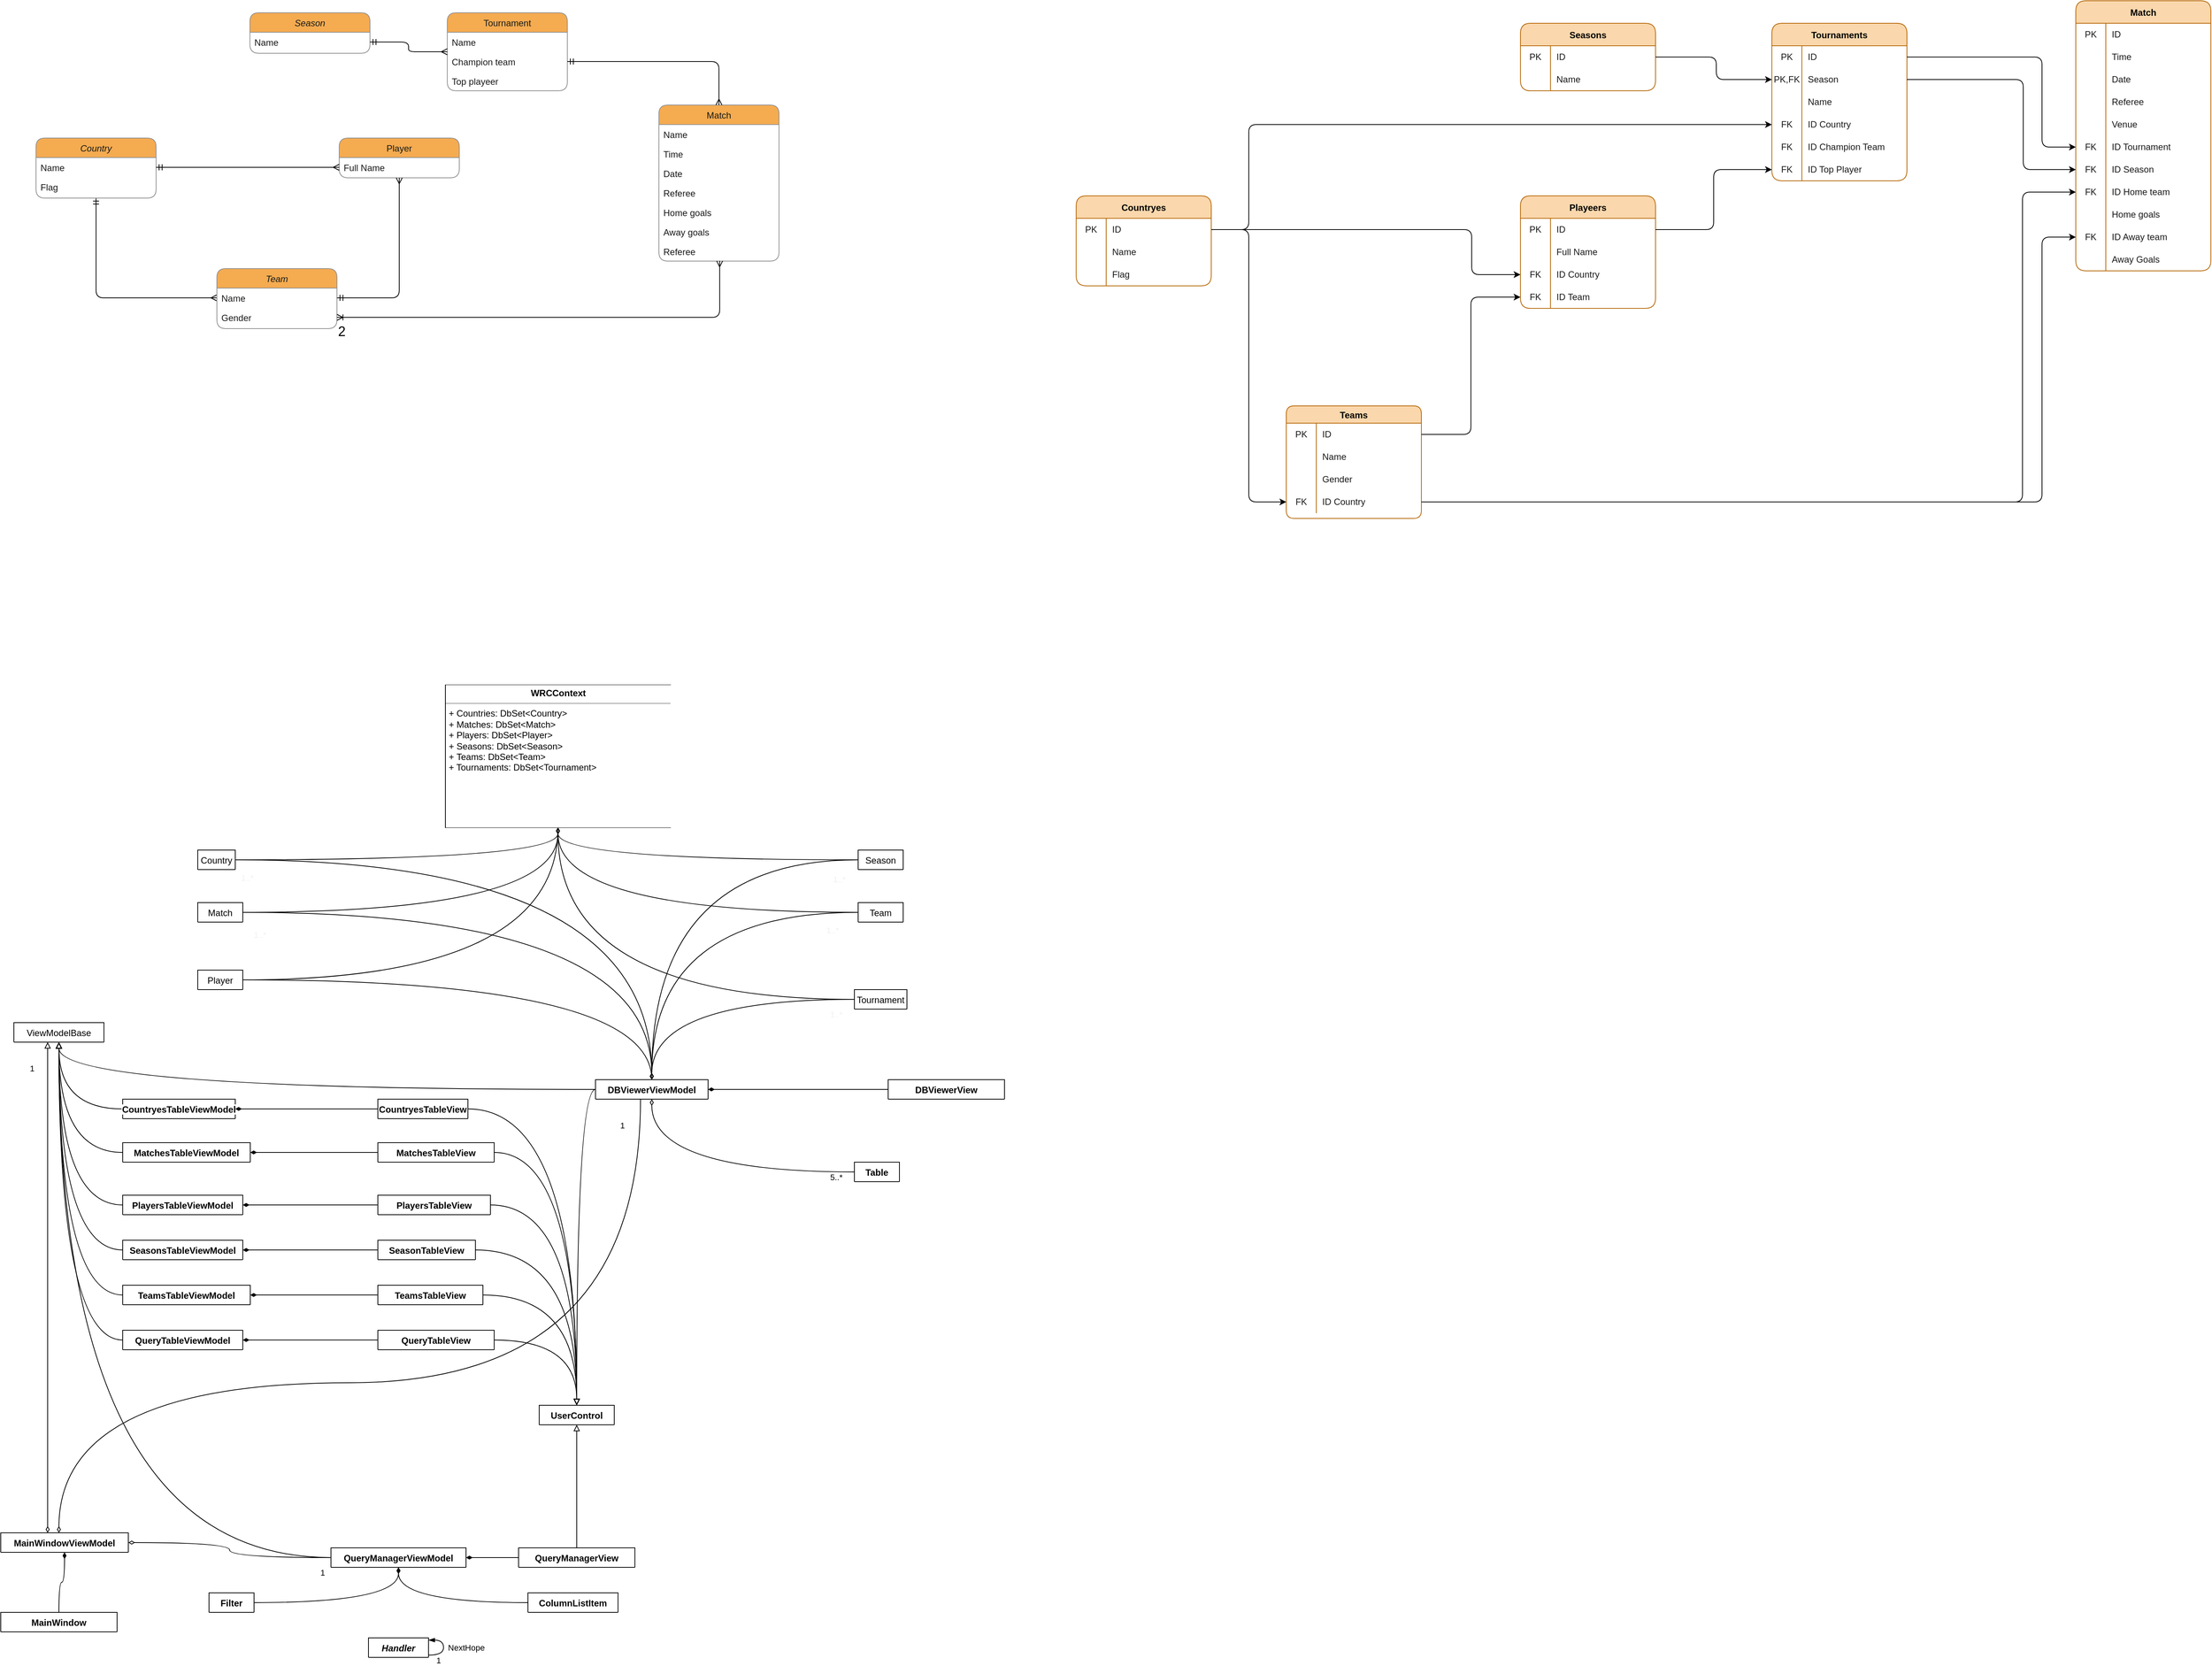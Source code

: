 <mxfile version="18.0.5" type="device"><diagram id="C5RBs43oDa-KdzZeNtuy" name="Page-1"><mxGraphModel dx="8310" dy="3860" grid="0" gridSize="10" guides="1" tooltips="1" connect="1" arrows="1" fold="1" page="1" pageScale="1" pageWidth="4000" pageHeight="4000" background="none" math="0" shadow="0"><root><mxCell id="WIyWlLk6GJQsqaUBKTNV-0"/><mxCell id="WIyWlLk6GJQsqaUBKTNV-1" parent="WIyWlLk6GJQsqaUBKTNV-0"/><mxCell id="tbdOtVpc3kpCJYGZxjqr-57" style="edgeStyle=orthogonalEdgeStyle;rounded=1;orthogonalLoop=1;jettySize=auto;html=1;exitX=0.5;exitY=1;exitDx=0;exitDy=0;entryX=0;entryY=0.5;entryDx=0;entryDy=0;startArrow=ERmandOne;startFill=0;endArrow=ERmany;endFill=0;" parent="WIyWlLk6GJQsqaUBKTNV-1" source="zkfFHV4jXpPFQw0GAbJ--0" target="epuoWSwd97qaXiDszsjy-164" edge="1"><mxGeometry relative="1" as="geometry"/></mxCell><mxCell id="zkfFHV4jXpPFQw0GAbJ--0" value="Country" style="swimlane;fontStyle=2;align=center;verticalAlign=top;childLayout=stackLayout;horizontal=1;startSize=26;horizontalStack=0;resizeParent=1;resizeLast=0;collapsible=1;marginBottom=0;rounded=1;shadow=0;strokeWidth=1;fillColor=#F5AB50;strokeColor=#909090;fontColor=#1A1A1A;" parent="WIyWlLk6GJQsqaUBKTNV-1" vertex="1"><mxGeometry x="316" y="405" width="160" height="80" as="geometry"><mxRectangle x="170" y="90" width="160" height="26" as="alternateBounds"/></mxGeometry></mxCell><mxCell id="zkfFHV4jXpPFQw0GAbJ--1" value="Name" style="text;align=left;verticalAlign=top;spacingLeft=4;spacingRight=4;overflow=hidden;rotatable=0;points=[[0,0.5],[1,0.5]];portConstraint=eastwest;fontColor=#1A1A1A;rounded=1;" parent="zkfFHV4jXpPFQw0GAbJ--0" vertex="1"><mxGeometry y="26" width="160" height="26" as="geometry"/></mxCell><mxCell id="zkfFHV4jXpPFQw0GAbJ--5" value="Flag" style="text;align=left;verticalAlign=top;spacingLeft=4;spacingRight=4;overflow=hidden;rotatable=0;points=[[0,0.5],[1,0.5]];portConstraint=eastwest;fontColor=#1A1A1A;rounded=1;" parent="zkfFHV4jXpPFQw0GAbJ--0" vertex="1"><mxGeometry y="52" width="160" height="26" as="geometry"/></mxCell><mxCell id="zkfFHV4jXpPFQw0GAbJ--6" value="Player" style="swimlane;fontStyle=0;align=center;verticalAlign=top;childLayout=stackLayout;horizontal=1;startSize=26;horizontalStack=0;resizeParent=1;resizeLast=0;collapsible=1;marginBottom=0;rounded=1;shadow=0;strokeWidth=1;fillColor=#F5AB50;strokeColor=#909090;fontColor=#1A1A1A;" parent="WIyWlLk6GJQsqaUBKTNV-1" vertex="1"><mxGeometry x="720" y="405" width="160" height="53" as="geometry"><mxRectangle x="130" y="380" width="160" height="26" as="alternateBounds"/></mxGeometry></mxCell><mxCell id="zkfFHV4jXpPFQw0GAbJ--7" value="Full Name" style="text;align=left;verticalAlign=top;spacingLeft=4;spacingRight=4;overflow=hidden;rotatable=0;points=[[0,0.5],[1,0.5]];portConstraint=eastwest;fontColor=#1A1A1A;rounded=1;" parent="zkfFHV4jXpPFQw0GAbJ--6" vertex="1"><mxGeometry y="26" width="160" height="26" as="geometry"/></mxCell><mxCell id="zkfFHV4jXpPFQw0GAbJ--17" value="Tournament" style="swimlane;fontStyle=0;align=center;verticalAlign=top;childLayout=stackLayout;horizontal=1;startSize=26;horizontalStack=0;resizeParent=1;resizeLast=0;collapsible=1;marginBottom=0;rounded=1;shadow=0;strokeWidth=1;strokeColor=#909090;fillColor=#F5AB50;fontColor=#1A1A1A;" parent="WIyWlLk6GJQsqaUBKTNV-1" vertex="1"><mxGeometry x="864" y="238" width="160" height="104" as="geometry"><mxRectangle x="550" y="140" width="160" height="26" as="alternateBounds"/></mxGeometry></mxCell><mxCell id="zkfFHV4jXpPFQw0GAbJ--18" value="Name" style="text;align=left;verticalAlign=top;spacingLeft=4;spacingRight=4;overflow=hidden;rotatable=0;points=[[0,0.5],[1,0.5]];portConstraint=eastwest;fontColor=#1A1A1A;rounded=1;" parent="zkfFHV4jXpPFQw0GAbJ--17" vertex="1"><mxGeometry y="26" width="160" height="26" as="geometry"/></mxCell><mxCell id="tbdOtVpc3kpCJYGZxjqr-51" value="Champion team" style="text;align=left;verticalAlign=top;spacingLeft=4;spacingRight=4;overflow=hidden;rotatable=0;points=[[0,0.5],[1,0.5]];portConstraint=eastwest;fontColor=#1A1A1A;rounded=1;" parent="zkfFHV4jXpPFQw0GAbJ--17" vertex="1"><mxGeometry y="52" width="160" height="26" as="geometry"/></mxCell><mxCell id="tbdOtVpc3kpCJYGZxjqr-50" value="Top playeer" style="text;align=left;verticalAlign=top;spacingLeft=4;spacingRight=4;overflow=hidden;rotatable=0;points=[[0,0.5],[1,0.5]];portConstraint=eastwest;fontColor=#1A1A1A;rounded=1;" parent="zkfFHV4jXpPFQw0GAbJ--17" vertex="1"><mxGeometry y="78" width="160" height="26" as="geometry"/></mxCell><mxCell id="epuoWSwd97qaXiDszsjy-46" value="Match" style="swimlane;fontStyle=0;align=center;verticalAlign=top;childLayout=stackLayout;horizontal=1;startSize=26;horizontalStack=0;resizeParent=1;resizeLast=0;collapsible=1;marginBottom=0;rounded=1;shadow=0;strokeWidth=1;fillColor=#F5AB50;strokeColor=#909090;fontColor=#1A1A1A;" parent="WIyWlLk6GJQsqaUBKTNV-1" vertex="1"><mxGeometry x="1146" y="361" width="160" height="208" as="geometry"><mxRectangle x="340" y="380" width="170" height="26" as="alternateBounds"/></mxGeometry></mxCell><mxCell id="epuoWSwd97qaXiDszsjy-47" value="Name" style="text;align=left;verticalAlign=top;spacingLeft=4;spacingRight=4;overflow=hidden;rotatable=0;points=[[0,0.5],[1,0.5]];portConstraint=eastwest;fontColor=#1A1A1A;rounded=1;" parent="epuoWSwd97qaXiDszsjy-46" vertex="1"><mxGeometry y="26" width="160" height="26" as="geometry"/></mxCell><mxCell id="tbdOtVpc3kpCJYGZxjqr-45" value="Time" style="text;align=left;verticalAlign=top;spacingLeft=4;spacingRight=4;overflow=hidden;rotatable=0;points=[[0,0.5],[1,0.5]];portConstraint=eastwest;fontColor=#1A1A1A;rounded=1;" parent="epuoWSwd97qaXiDszsjy-46" vertex="1"><mxGeometry y="52" width="160" height="26" as="geometry"/></mxCell><mxCell id="epuoWSwd97qaXiDszsjy-49" value="Date" style="text;align=left;verticalAlign=top;spacingLeft=4;spacingRight=4;overflow=hidden;rotatable=0;points=[[0,0.5],[1,0.5]];portConstraint=eastwest;fontColor=#1A1A1A;rounded=1;" parent="epuoWSwd97qaXiDszsjy-46" vertex="1"><mxGeometry y="78" width="160" height="26" as="geometry"/></mxCell><mxCell id="tbdOtVpc3kpCJYGZxjqr-44" value="Referee" style="text;align=left;verticalAlign=top;spacingLeft=4;spacingRight=4;overflow=hidden;rotatable=0;points=[[0,0.5],[1,0.5]];portConstraint=eastwest;fontColor=#1A1A1A;rounded=1;" parent="epuoWSwd97qaXiDszsjy-46" vertex="1"><mxGeometry y="104" width="160" height="26" as="geometry"/></mxCell><mxCell id="tbdOtVpc3kpCJYGZxjqr-43" value="Home goals" style="text;align=left;verticalAlign=top;spacingLeft=4;spacingRight=4;overflow=hidden;rotatable=0;points=[[0,0.5],[1,0.5]];portConstraint=eastwest;fontColor=#1A1A1A;rounded=1;" parent="epuoWSwd97qaXiDszsjy-46" vertex="1"><mxGeometry y="130" width="160" height="26" as="geometry"/></mxCell><mxCell id="tbdOtVpc3kpCJYGZxjqr-42" value="Away goals" style="text;align=left;verticalAlign=top;spacingLeft=4;spacingRight=4;overflow=hidden;rotatable=0;points=[[0,0.5],[1,0.5]];portConstraint=eastwest;fontColor=#1A1A1A;rounded=1;" parent="epuoWSwd97qaXiDszsjy-46" vertex="1"><mxGeometry y="156" width="160" height="26" as="geometry"/></mxCell><mxCell id="epuoWSwd97qaXiDszsjy-86" value="Referee" style="text;align=left;verticalAlign=top;spacingLeft=4;spacingRight=4;overflow=hidden;rotatable=0;points=[[0,0.5],[1,0.5]];portConstraint=eastwest;fontColor=#1A1A1A;rounded=1;" parent="epuoWSwd97qaXiDszsjy-46" vertex="1"><mxGeometry y="182" width="160" height="26" as="geometry"/></mxCell><mxCell id="epuoWSwd97qaXiDszsjy-162" value="Team" style="swimlane;fontStyle=2;align=center;verticalAlign=top;childLayout=stackLayout;horizontal=1;startSize=26;horizontalStack=0;resizeParent=1;resizeLast=0;collapsible=1;marginBottom=0;rounded=1;shadow=0;strokeWidth=1;fillColor=#F5AB50;strokeColor=#909090;fontColor=#1A1A1A;" parent="WIyWlLk6GJQsqaUBKTNV-1" vertex="1"><mxGeometry x="557" y="579" width="160" height="80" as="geometry"><mxRectangle x="170" y="90" width="160" height="26" as="alternateBounds"/></mxGeometry></mxCell><mxCell id="epuoWSwd97qaXiDszsjy-164" value="Name" style="text;align=left;verticalAlign=top;spacingLeft=4;spacingRight=4;overflow=hidden;rotatable=0;points=[[0,0.5],[1,0.5]];portConstraint=eastwest;fontColor=#1A1A1A;rounded=1;" parent="epuoWSwd97qaXiDszsjy-162" vertex="1"><mxGeometry y="26" width="160" height="26" as="geometry"/></mxCell><mxCell id="QalbzkXeGlj6Hi5l4VNY-232" value="Gender" style="text;align=left;verticalAlign=top;spacingLeft=4;spacingRight=4;overflow=hidden;rotatable=0;points=[[0,0.5],[1,0.5]];portConstraint=eastwest;fontColor=#1A1A1A;rounded=1;" parent="epuoWSwd97qaXiDszsjy-162" vertex="1"><mxGeometry y="52" width="160" height="26" as="geometry"/></mxCell><mxCell id="QalbzkXeGlj6Hi5l4VNY-23" value="Countryes" style="shape=table;startSize=30;container=1;collapsible=0;childLayout=tableLayout;fixedRows=1;rowLines=0;fontStyle=1;rounded=1;sketch=0;strokeColor=#b46504;fillColor=#fad7ac;" parent="WIyWlLk6GJQsqaUBKTNV-1" vertex="1"><mxGeometry x="1702" y="482" width="180" height="120" as="geometry"/></mxCell><mxCell id="QalbzkXeGlj6Hi5l4VNY-24" value="" style="shape=tableRow;horizontal=0;startSize=0;swimlaneHead=0;swimlaneBody=0;top=0;left=0;bottom=0;right=0;collapsible=0;dropTarget=0;fillColor=none;points=[[0,0.5],[1,0.5]];portConstraint=eastwest;rounded=1;sketch=0;fontColor=#1A1A1A;strokeColor=#909090;" parent="QalbzkXeGlj6Hi5l4VNY-23" vertex="1"><mxGeometry y="30" width="180" height="30" as="geometry"/></mxCell><mxCell id="QalbzkXeGlj6Hi5l4VNY-25" value="PK" style="shape=partialRectangle;html=1;whiteSpace=wrap;connectable=0;fillColor=none;top=0;left=0;bottom=0;right=0;overflow=hidden;pointerEvents=1;rounded=1;sketch=0;fontColor=#1A1A1A;strokeColor=#909090;" parent="QalbzkXeGlj6Hi5l4VNY-24" vertex="1"><mxGeometry width="40" height="30" as="geometry"><mxRectangle width="40" height="30" as="alternateBounds"/></mxGeometry></mxCell><mxCell id="QalbzkXeGlj6Hi5l4VNY-26" value="ID" style="shape=partialRectangle;html=1;whiteSpace=wrap;connectable=0;fillColor=none;top=0;left=0;bottom=0;right=0;align=left;spacingLeft=6;overflow=hidden;rounded=1;sketch=0;fontColor=#1A1A1A;strokeColor=#909090;" parent="QalbzkXeGlj6Hi5l4VNY-24" vertex="1"><mxGeometry x="40" width="140" height="30" as="geometry"><mxRectangle width="140" height="30" as="alternateBounds"/></mxGeometry></mxCell><mxCell id="QalbzkXeGlj6Hi5l4VNY-27" value="" style="shape=tableRow;horizontal=0;startSize=0;swimlaneHead=0;swimlaneBody=0;top=0;left=0;bottom=0;right=0;collapsible=0;dropTarget=0;fillColor=none;points=[[0,0.5],[1,0.5]];portConstraint=eastwest;rounded=1;sketch=0;fontColor=#1A1A1A;strokeColor=#909090;" parent="QalbzkXeGlj6Hi5l4VNY-23" vertex="1"><mxGeometry y="60" width="180" height="30" as="geometry"/></mxCell><mxCell id="QalbzkXeGlj6Hi5l4VNY-28" value="" style="shape=partialRectangle;html=1;whiteSpace=wrap;connectable=0;fillColor=none;top=0;left=0;bottom=0;right=0;overflow=hidden;rounded=1;sketch=0;fontColor=#1A1A1A;strokeColor=#909090;" parent="QalbzkXeGlj6Hi5l4VNY-27" vertex="1"><mxGeometry width="40" height="30" as="geometry"><mxRectangle width="40" height="30" as="alternateBounds"/></mxGeometry></mxCell><mxCell id="QalbzkXeGlj6Hi5l4VNY-29" value="Name" style="shape=partialRectangle;html=1;whiteSpace=wrap;connectable=0;fillColor=none;top=0;left=0;bottom=0;right=0;align=left;spacingLeft=6;overflow=hidden;rounded=1;sketch=0;fontColor=#1A1A1A;strokeColor=#909090;" parent="QalbzkXeGlj6Hi5l4VNY-27" vertex="1"><mxGeometry x="40" width="140" height="30" as="geometry"><mxRectangle width="140" height="30" as="alternateBounds"/></mxGeometry></mxCell><mxCell id="QalbzkXeGlj6Hi5l4VNY-30" value="" style="shape=tableRow;horizontal=0;startSize=0;swimlaneHead=0;swimlaneBody=0;top=0;left=0;bottom=0;right=0;collapsible=0;dropTarget=0;fillColor=none;points=[[0,0.5],[1,0.5]];portConstraint=eastwest;rounded=1;sketch=0;fontColor=#1A1A1A;strokeColor=#909090;" parent="QalbzkXeGlj6Hi5l4VNY-23" vertex="1"><mxGeometry y="90" width="180" height="30" as="geometry"/></mxCell><mxCell id="QalbzkXeGlj6Hi5l4VNY-31" value="" style="shape=partialRectangle;html=1;whiteSpace=wrap;connectable=0;fillColor=none;top=0;left=0;bottom=0;right=0;overflow=hidden;rounded=1;sketch=0;fontColor=#1A1A1A;strokeColor=#909090;" parent="QalbzkXeGlj6Hi5l4VNY-30" vertex="1"><mxGeometry width="40" height="30" as="geometry"><mxRectangle width="40" height="30" as="alternateBounds"/></mxGeometry></mxCell><mxCell id="QalbzkXeGlj6Hi5l4VNY-32" value="Flag" style="shape=partialRectangle;html=1;whiteSpace=wrap;connectable=0;fillColor=none;top=0;left=0;bottom=0;right=0;align=left;spacingLeft=6;overflow=hidden;rounded=1;sketch=0;fontColor=#1A1A1A;strokeColor=#909090;" parent="QalbzkXeGlj6Hi5l4VNY-30" vertex="1"><mxGeometry x="40" width="140" height="30" as="geometry"><mxRectangle width="140" height="30" as="alternateBounds"/></mxGeometry></mxCell><mxCell id="QalbzkXeGlj6Hi5l4VNY-33" value="Tournaments" style="shape=table;startSize=30;container=1;collapsible=0;childLayout=tableLayout;fixedRows=1;rowLines=0;fontStyle=1;rounded=1;sketch=0;strokeColor=#b46504;fillColor=#fad7ac;" parent="WIyWlLk6GJQsqaUBKTNV-1" vertex="1"><mxGeometry x="2629" y="252" width="180" height="210" as="geometry"/></mxCell><mxCell id="QalbzkXeGlj6Hi5l4VNY-34" value="" style="shape=tableRow;horizontal=0;startSize=0;swimlaneHead=0;swimlaneBody=0;top=0;left=0;bottom=0;right=0;collapsible=0;dropTarget=0;fillColor=none;points=[[0,0.5],[1,0.5]];portConstraint=eastwest;rounded=1;sketch=0;fontColor=#1A1A1A;strokeColor=#909090;" parent="QalbzkXeGlj6Hi5l4VNY-33" vertex="1"><mxGeometry y="30" width="180" height="30" as="geometry"/></mxCell><mxCell id="QalbzkXeGlj6Hi5l4VNY-35" value="PK" style="shape=partialRectangle;html=1;whiteSpace=wrap;connectable=0;fillColor=none;top=0;left=0;bottom=0;right=0;overflow=hidden;pointerEvents=1;rounded=1;sketch=0;fontColor=#1A1A1A;strokeColor=#909090;" parent="QalbzkXeGlj6Hi5l4VNY-34" vertex="1"><mxGeometry width="40" height="30" as="geometry"><mxRectangle width="40" height="30" as="alternateBounds"/></mxGeometry></mxCell><mxCell id="QalbzkXeGlj6Hi5l4VNY-36" value="ID" style="shape=partialRectangle;html=1;whiteSpace=wrap;connectable=0;fillColor=none;top=0;left=0;bottom=0;right=0;align=left;spacingLeft=6;overflow=hidden;rounded=1;sketch=0;fontColor=#1A1A1A;strokeColor=#909090;" parent="QalbzkXeGlj6Hi5l4VNY-34" vertex="1"><mxGeometry x="40" width="140" height="30" as="geometry"><mxRectangle width="140" height="30" as="alternateBounds"/></mxGeometry></mxCell><mxCell id="QalbzkXeGlj6Hi5l4VNY-37" value="" style="shape=tableRow;horizontal=0;startSize=0;swimlaneHead=0;swimlaneBody=0;top=0;left=0;bottom=0;right=0;collapsible=0;dropTarget=0;fillColor=none;points=[[0,0.5],[1,0.5]];portConstraint=eastwest;rounded=1;sketch=0;fontColor=#1A1A1A;strokeColor=#909090;" parent="QalbzkXeGlj6Hi5l4VNY-33" vertex="1"><mxGeometry y="60" width="180" height="30" as="geometry"/></mxCell><mxCell id="QalbzkXeGlj6Hi5l4VNY-38" value="PK,FK" style="shape=partialRectangle;html=1;whiteSpace=wrap;connectable=0;fillColor=none;top=0;left=0;bottom=0;right=0;overflow=hidden;rounded=1;sketch=0;fontColor=#1A1A1A;strokeColor=#909090;" parent="QalbzkXeGlj6Hi5l4VNY-37" vertex="1"><mxGeometry width="40" height="30" as="geometry"><mxRectangle width="40" height="30" as="alternateBounds"/></mxGeometry></mxCell><mxCell id="QalbzkXeGlj6Hi5l4VNY-39" value="Season" style="shape=partialRectangle;html=1;whiteSpace=wrap;connectable=0;fillColor=none;top=0;left=0;bottom=0;right=0;align=left;spacingLeft=6;overflow=hidden;rounded=1;sketch=0;fontColor=#1A1A1A;strokeColor=#909090;" parent="QalbzkXeGlj6Hi5l4VNY-37" vertex="1"><mxGeometry x="40" width="140" height="30" as="geometry"><mxRectangle width="140" height="30" as="alternateBounds"/></mxGeometry></mxCell><mxCell id="QalbzkXeGlj6Hi5l4VNY-40" value="" style="shape=tableRow;horizontal=0;startSize=0;swimlaneHead=0;swimlaneBody=0;top=0;left=0;bottom=0;right=0;collapsible=0;dropTarget=0;fillColor=none;points=[[0,0.5],[1,0.5]];portConstraint=eastwest;rounded=1;sketch=0;fontColor=#1A1A1A;strokeColor=#909090;" parent="QalbzkXeGlj6Hi5l4VNY-33" vertex="1"><mxGeometry y="90" width="180" height="30" as="geometry"/></mxCell><mxCell id="QalbzkXeGlj6Hi5l4VNY-41" value="" style="shape=partialRectangle;html=1;whiteSpace=wrap;connectable=0;fillColor=none;top=0;left=0;bottom=0;right=0;overflow=hidden;rounded=1;sketch=0;fontColor=#1A1A1A;strokeColor=#909090;" parent="QalbzkXeGlj6Hi5l4VNY-40" vertex="1"><mxGeometry width="40" height="30" as="geometry"><mxRectangle width="40" height="30" as="alternateBounds"/></mxGeometry></mxCell><mxCell id="QalbzkXeGlj6Hi5l4VNY-42" value="Name" style="shape=partialRectangle;html=1;whiteSpace=wrap;connectable=0;fillColor=none;top=0;left=0;bottom=0;right=0;align=left;spacingLeft=6;overflow=hidden;rounded=1;sketch=0;fontColor=#1A1A1A;strokeColor=#909090;" parent="QalbzkXeGlj6Hi5l4VNY-40" vertex="1"><mxGeometry x="40" width="140" height="30" as="geometry"><mxRectangle width="140" height="30" as="alternateBounds"/></mxGeometry></mxCell><mxCell id="QalbzkXeGlj6Hi5l4VNY-46" style="shape=tableRow;horizontal=0;startSize=0;swimlaneHead=0;swimlaneBody=0;top=0;left=0;bottom=0;right=0;collapsible=0;dropTarget=0;fillColor=none;points=[[0,0.5],[1,0.5]];portConstraint=eastwest;rounded=1;sketch=0;fontColor=#1A1A1A;strokeColor=#909090;" parent="QalbzkXeGlj6Hi5l4VNY-33" vertex="1"><mxGeometry y="120" width="180" height="30" as="geometry"/></mxCell><mxCell id="QalbzkXeGlj6Hi5l4VNY-47" value="FK" style="shape=partialRectangle;html=1;whiteSpace=wrap;connectable=0;fillColor=none;top=0;left=0;bottom=0;right=0;overflow=hidden;rounded=1;sketch=0;fontColor=#1A1A1A;strokeColor=#909090;" parent="QalbzkXeGlj6Hi5l4VNY-46" vertex="1"><mxGeometry width="40" height="30" as="geometry"><mxRectangle width="40" height="30" as="alternateBounds"/></mxGeometry></mxCell><mxCell id="QalbzkXeGlj6Hi5l4VNY-48" value="ID Country" style="shape=partialRectangle;html=1;whiteSpace=wrap;connectable=0;fillColor=none;top=0;left=0;bottom=0;right=0;align=left;spacingLeft=6;overflow=hidden;rounded=1;sketch=0;fontColor=#1A1A1A;strokeColor=#909090;" parent="QalbzkXeGlj6Hi5l4VNY-46" vertex="1"><mxGeometry x="40" width="140" height="30" as="geometry"><mxRectangle width="140" height="30" as="alternateBounds"/></mxGeometry></mxCell><mxCell id="tbdOtVpc3kpCJYGZxjqr-14" style="shape=tableRow;horizontal=0;startSize=0;swimlaneHead=0;swimlaneBody=0;top=0;left=0;bottom=0;right=0;collapsible=0;dropTarget=0;fillColor=none;points=[[0,0.5],[1,0.5]];portConstraint=eastwest;rounded=1;sketch=0;fontColor=#1A1A1A;strokeColor=#909090;" parent="QalbzkXeGlj6Hi5l4VNY-33" vertex="1"><mxGeometry y="150" width="180" height="30" as="geometry"/></mxCell><mxCell id="tbdOtVpc3kpCJYGZxjqr-15" value="FK" style="shape=partialRectangle;html=1;whiteSpace=wrap;connectable=0;fillColor=none;top=0;left=0;bottom=0;right=0;overflow=hidden;rounded=1;sketch=0;fontColor=#1A1A1A;strokeColor=#909090;" parent="tbdOtVpc3kpCJYGZxjqr-14" vertex="1"><mxGeometry width="40" height="30" as="geometry"><mxRectangle width="40" height="30" as="alternateBounds"/></mxGeometry></mxCell><mxCell id="tbdOtVpc3kpCJYGZxjqr-16" value="ID Champion Team" style="shape=partialRectangle;html=1;whiteSpace=wrap;connectable=0;fillColor=none;top=0;left=0;bottom=0;right=0;align=left;spacingLeft=6;overflow=hidden;rounded=1;sketch=0;fontColor=#1A1A1A;strokeColor=#909090;" parent="tbdOtVpc3kpCJYGZxjqr-14" vertex="1"><mxGeometry x="40" width="140" height="30" as="geometry"><mxRectangle width="140" height="30" as="alternateBounds"/></mxGeometry></mxCell><mxCell id="tbdOtVpc3kpCJYGZxjqr-17" style="shape=tableRow;horizontal=0;startSize=0;swimlaneHead=0;swimlaneBody=0;top=0;left=0;bottom=0;right=0;collapsible=0;dropTarget=0;fillColor=none;points=[[0,0.5],[1,0.5]];portConstraint=eastwest;rounded=1;sketch=0;fontColor=#1A1A1A;strokeColor=#909090;" parent="QalbzkXeGlj6Hi5l4VNY-33" vertex="1"><mxGeometry y="180" width="180" height="30" as="geometry"/></mxCell><mxCell id="tbdOtVpc3kpCJYGZxjqr-18" value="FK" style="shape=partialRectangle;html=1;whiteSpace=wrap;connectable=0;fillColor=none;top=0;left=0;bottom=0;right=0;overflow=hidden;rounded=1;sketch=0;fontColor=#1A1A1A;strokeColor=#909090;" parent="tbdOtVpc3kpCJYGZxjqr-17" vertex="1"><mxGeometry width="40" height="30" as="geometry"><mxRectangle width="40" height="30" as="alternateBounds"/></mxGeometry></mxCell><mxCell id="tbdOtVpc3kpCJYGZxjqr-19" value="ID Top Player" style="shape=partialRectangle;html=1;whiteSpace=wrap;connectable=0;fillColor=none;top=0;left=0;bottom=0;right=0;align=left;spacingLeft=6;overflow=hidden;rounded=1;sketch=0;fontColor=#1A1A1A;strokeColor=#909090;" parent="tbdOtVpc3kpCJYGZxjqr-17" vertex="1"><mxGeometry x="40" width="140" height="30" as="geometry"><mxRectangle width="140" height="30" as="alternateBounds"/></mxGeometry></mxCell><mxCell id="QalbzkXeGlj6Hi5l4VNY-50" value="Match" style="shape=table;startSize=30;container=1;collapsible=0;childLayout=tableLayout;fixedRows=1;rowLines=0;fontStyle=1;rounded=1;sketch=0;strokeColor=#b46504;fillColor=#fad7ac;" parent="WIyWlLk6GJQsqaUBKTNV-1" vertex="1"><mxGeometry x="3034" y="222" width="180" height="360" as="geometry"/></mxCell><mxCell id="QalbzkXeGlj6Hi5l4VNY-51" value="" style="shape=tableRow;horizontal=0;startSize=0;swimlaneHead=0;swimlaneBody=0;top=0;left=0;bottom=0;right=0;collapsible=0;dropTarget=0;fillColor=none;points=[[0,0.5],[1,0.5]];portConstraint=eastwest;rounded=1;sketch=0;fontColor=#1A1A1A;strokeColor=#909090;" parent="QalbzkXeGlj6Hi5l4VNY-50" vertex="1"><mxGeometry y="30" width="180" height="30" as="geometry"/></mxCell><mxCell id="QalbzkXeGlj6Hi5l4VNY-52" value="PK" style="shape=partialRectangle;html=1;whiteSpace=wrap;connectable=0;fillColor=none;top=0;left=0;bottom=0;right=0;overflow=hidden;pointerEvents=1;rounded=1;sketch=0;fontColor=#1A1A1A;strokeColor=#909090;" parent="QalbzkXeGlj6Hi5l4VNY-51" vertex="1"><mxGeometry width="40" height="30" as="geometry"><mxRectangle width="40" height="30" as="alternateBounds"/></mxGeometry></mxCell><mxCell id="QalbzkXeGlj6Hi5l4VNY-53" value="ID" style="shape=partialRectangle;html=1;whiteSpace=wrap;connectable=0;fillColor=none;top=0;left=0;bottom=0;right=0;align=left;spacingLeft=6;overflow=hidden;rounded=1;sketch=0;fontColor=#1A1A1A;strokeColor=#909090;" parent="QalbzkXeGlj6Hi5l4VNY-51" vertex="1"><mxGeometry x="40" width="140" height="30" as="geometry"><mxRectangle width="140" height="30" as="alternateBounds"/></mxGeometry></mxCell><mxCell id="QalbzkXeGlj6Hi5l4VNY-54" value="" style="shape=tableRow;horizontal=0;startSize=0;swimlaneHead=0;swimlaneBody=0;top=0;left=0;bottom=0;right=0;collapsible=0;dropTarget=0;fillColor=none;points=[[0,0.5],[1,0.5]];portConstraint=eastwest;rounded=1;sketch=0;fontColor=#1A1A1A;strokeColor=#909090;" parent="QalbzkXeGlj6Hi5l4VNY-50" vertex="1"><mxGeometry y="60" width="180" height="30" as="geometry"/></mxCell><mxCell id="QalbzkXeGlj6Hi5l4VNY-55" value="" style="shape=partialRectangle;html=1;whiteSpace=wrap;connectable=0;fillColor=none;top=0;left=0;bottom=0;right=0;overflow=hidden;rounded=1;sketch=0;fontColor=#1A1A1A;strokeColor=#909090;" parent="QalbzkXeGlj6Hi5l4VNY-54" vertex="1"><mxGeometry width="40" height="30" as="geometry"><mxRectangle width="40" height="30" as="alternateBounds"/></mxGeometry></mxCell><mxCell id="QalbzkXeGlj6Hi5l4VNY-56" value="Time" style="shape=partialRectangle;html=1;whiteSpace=wrap;connectable=0;fillColor=none;top=0;left=0;bottom=0;right=0;align=left;spacingLeft=6;overflow=hidden;rounded=1;sketch=0;fontColor=#1A1A1A;strokeColor=#909090;" parent="QalbzkXeGlj6Hi5l4VNY-54" vertex="1"><mxGeometry x="40" width="140" height="30" as="geometry"><mxRectangle width="140" height="30" as="alternateBounds"/></mxGeometry></mxCell><mxCell id="QalbzkXeGlj6Hi5l4VNY-57" value="" style="shape=tableRow;horizontal=0;startSize=0;swimlaneHead=0;swimlaneBody=0;top=0;left=0;bottom=0;right=0;collapsible=0;dropTarget=0;fillColor=none;points=[[0,0.5],[1,0.5]];portConstraint=eastwest;rounded=1;sketch=0;fontColor=#1A1A1A;strokeColor=#909090;" parent="QalbzkXeGlj6Hi5l4VNY-50" vertex="1"><mxGeometry y="90" width="180" height="30" as="geometry"/></mxCell><mxCell id="QalbzkXeGlj6Hi5l4VNY-58" value="" style="shape=partialRectangle;html=1;whiteSpace=wrap;connectable=0;fillColor=none;top=0;left=0;bottom=0;right=0;overflow=hidden;rounded=1;sketch=0;fontColor=#1A1A1A;strokeColor=#909090;" parent="QalbzkXeGlj6Hi5l4VNY-57" vertex="1"><mxGeometry width="40" height="30" as="geometry"><mxRectangle width="40" height="30" as="alternateBounds"/></mxGeometry></mxCell><mxCell id="QalbzkXeGlj6Hi5l4VNY-59" value="Date" style="shape=partialRectangle;html=1;whiteSpace=wrap;connectable=0;fillColor=none;top=0;left=0;bottom=0;right=0;align=left;spacingLeft=6;overflow=hidden;rounded=1;sketch=0;fontColor=#1A1A1A;strokeColor=#909090;" parent="QalbzkXeGlj6Hi5l4VNY-57" vertex="1"><mxGeometry x="40" width="140" height="30" as="geometry"><mxRectangle width="140" height="30" as="alternateBounds"/></mxGeometry></mxCell><mxCell id="QalbzkXeGlj6Hi5l4VNY-60" style="shape=tableRow;horizontal=0;startSize=0;swimlaneHead=0;swimlaneBody=0;top=0;left=0;bottom=0;right=0;collapsible=0;dropTarget=0;fillColor=none;points=[[0,0.5],[1,0.5]];portConstraint=eastwest;rounded=1;sketch=0;fontColor=#1A1A1A;strokeColor=#909090;" parent="QalbzkXeGlj6Hi5l4VNY-50" vertex="1"><mxGeometry y="120" width="180" height="30" as="geometry"/></mxCell><mxCell id="QalbzkXeGlj6Hi5l4VNY-61" style="shape=partialRectangle;html=1;whiteSpace=wrap;connectable=0;fillColor=none;top=0;left=0;bottom=0;right=0;overflow=hidden;rounded=1;sketch=0;fontColor=#1A1A1A;strokeColor=#909090;" parent="QalbzkXeGlj6Hi5l4VNY-60" vertex="1"><mxGeometry width="40" height="30" as="geometry"><mxRectangle width="40" height="30" as="alternateBounds"/></mxGeometry></mxCell><mxCell id="QalbzkXeGlj6Hi5l4VNY-62" value="Referee" style="shape=partialRectangle;html=1;whiteSpace=wrap;connectable=0;fillColor=none;top=0;left=0;bottom=0;right=0;align=left;spacingLeft=6;overflow=hidden;rounded=1;sketch=0;fontColor=#1A1A1A;strokeColor=#909090;" parent="QalbzkXeGlj6Hi5l4VNY-60" vertex="1"><mxGeometry x="40" width="140" height="30" as="geometry"><mxRectangle width="140" height="30" as="alternateBounds"/></mxGeometry></mxCell><mxCell id="tbdOtVpc3kpCJYGZxjqr-46" style="shape=tableRow;horizontal=0;startSize=0;swimlaneHead=0;swimlaneBody=0;top=0;left=0;bottom=0;right=0;collapsible=0;dropTarget=0;fillColor=none;points=[[0,0.5],[1,0.5]];portConstraint=eastwest;rounded=1;sketch=0;fontColor=#1A1A1A;strokeColor=#909090;" parent="QalbzkXeGlj6Hi5l4VNY-50" vertex="1"><mxGeometry y="150" width="180" height="30" as="geometry"/></mxCell><mxCell id="tbdOtVpc3kpCJYGZxjqr-47" style="shape=partialRectangle;html=1;whiteSpace=wrap;connectable=0;fillColor=none;top=0;left=0;bottom=0;right=0;overflow=hidden;pointerEvents=1;rounded=1;sketch=0;fontColor=#1A1A1A;strokeColor=#909090;" parent="tbdOtVpc3kpCJYGZxjqr-46" vertex="1"><mxGeometry width="40" height="30" as="geometry"><mxRectangle width="40" height="30" as="alternateBounds"/></mxGeometry></mxCell><mxCell id="tbdOtVpc3kpCJYGZxjqr-48" value="Venue" style="shape=partialRectangle;html=1;whiteSpace=wrap;connectable=0;fillColor=none;top=0;left=0;bottom=0;right=0;align=left;spacingLeft=6;overflow=hidden;rounded=1;sketch=0;fontColor=#1A1A1A;strokeColor=#909090;" parent="tbdOtVpc3kpCJYGZxjqr-46" vertex="1"><mxGeometry x="40" width="140" height="30" as="geometry"><mxRectangle width="140" height="30" as="alternateBounds"/></mxGeometry></mxCell><mxCell id="QalbzkXeGlj6Hi5l4VNY-66" style="shape=tableRow;horizontal=0;startSize=0;swimlaneHead=0;swimlaneBody=0;top=0;left=0;bottom=0;right=0;collapsible=0;dropTarget=0;fillColor=none;points=[[0,0.5],[1,0.5]];portConstraint=eastwest;rounded=1;sketch=0;fontColor=#1A1A1A;strokeColor=#909090;" parent="QalbzkXeGlj6Hi5l4VNY-50" vertex="1"><mxGeometry y="180" width="180" height="30" as="geometry"/></mxCell><mxCell id="QalbzkXeGlj6Hi5l4VNY-67" value="FK" style="shape=partialRectangle;html=1;whiteSpace=wrap;connectable=0;fillColor=none;top=0;left=0;bottom=0;right=0;overflow=hidden;rounded=1;sketch=0;fontColor=#1A1A1A;strokeColor=#909090;" parent="QalbzkXeGlj6Hi5l4VNY-66" vertex="1"><mxGeometry width="40" height="30" as="geometry"><mxRectangle width="40" height="30" as="alternateBounds"/></mxGeometry></mxCell><mxCell id="QalbzkXeGlj6Hi5l4VNY-68" value="ID Tournament" style="shape=partialRectangle;html=1;whiteSpace=wrap;connectable=0;fillColor=none;top=0;left=0;bottom=0;right=0;align=left;spacingLeft=6;overflow=hidden;rounded=1;sketch=0;fontColor=#1A1A1A;strokeColor=#909090;" parent="QalbzkXeGlj6Hi5l4VNY-66" vertex="1"><mxGeometry x="40" width="140" height="30" as="geometry"><mxRectangle width="140" height="30" as="alternateBounds"/></mxGeometry></mxCell><mxCell id="QalbzkXeGlj6Hi5l4VNY-69" style="shape=tableRow;horizontal=0;startSize=0;swimlaneHead=0;swimlaneBody=0;top=0;left=0;bottom=0;right=0;collapsible=0;dropTarget=0;fillColor=none;points=[[0,0.5],[1,0.5]];portConstraint=eastwest;rounded=1;sketch=0;fontColor=#1A1A1A;strokeColor=#909090;" parent="QalbzkXeGlj6Hi5l4VNY-50" vertex="1"><mxGeometry y="210" width="180" height="30" as="geometry"/></mxCell><mxCell id="QalbzkXeGlj6Hi5l4VNY-70" value="FK" style="shape=partialRectangle;html=1;whiteSpace=wrap;connectable=0;fillColor=none;top=0;left=0;bottom=0;right=0;overflow=hidden;rounded=1;sketch=0;fontColor=#1A1A1A;strokeColor=#909090;" parent="QalbzkXeGlj6Hi5l4VNY-69" vertex="1"><mxGeometry width="40" height="30" as="geometry"><mxRectangle width="40" height="30" as="alternateBounds"/></mxGeometry></mxCell><mxCell id="QalbzkXeGlj6Hi5l4VNY-71" value="ID Season" style="shape=partialRectangle;html=1;whiteSpace=wrap;connectable=0;fillColor=none;top=0;left=0;bottom=0;right=0;align=left;spacingLeft=6;overflow=hidden;rounded=1;sketch=0;fontColor=#1A1A1A;strokeColor=#909090;" parent="QalbzkXeGlj6Hi5l4VNY-69" vertex="1"><mxGeometry x="40" width="140" height="30" as="geometry"><mxRectangle width="140" height="30" as="alternateBounds"/></mxGeometry></mxCell><mxCell id="tbdOtVpc3kpCJYGZxjqr-2" style="shape=tableRow;horizontal=0;startSize=0;swimlaneHead=0;swimlaneBody=0;top=0;left=0;bottom=0;right=0;collapsible=0;dropTarget=0;fillColor=none;points=[[0,0.5],[1,0.5]];portConstraint=eastwest;rounded=1;sketch=0;fontColor=#1A1A1A;strokeColor=#909090;" parent="QalbzkXeGlj6Hi5l4VNY-50" vertex="1"><mxGeometry y="240" width="180" height="30" as="geometry"/></mxCell><mxCell id="tbdOtVpc3kpCJYGZxjqr-3" value="FK" style="shape=partialRectangle;html=1;whiteSpace=wrap;connectable=0;fillColor=none;top=0;left=0;bottom=0;right=0;overflow=hidden;rounded=1;sketch=0;fontColor=#1A1A1A;strokeColor=#909090;" parent="tbdOtVpc3kpCJYGZxjqr-2" vertex="1"><mxGeometry width="40" height="30" as="geometry"><mxRectangle width="40" height="30" as="alternateBounds"/></mxGeometry></mxCell><mxCell id="tbdOtVpc3kpCJYGZxjqr-4" value="ID Home team" style="shape=partialRectangle;html=1;whiteSpace=wrap;connectable=0;fillColor=none;top=0;left=0;bottom=0;right=0;align=left;spacingLeft=6;overflow=hidden;rounded=1;sketch=0;fontColor=#1A1A1A;strokeColor=#909090;" parent="tbdOtVpc3kpCJYGZxjqr-2" vertex="1"><mxGeometry x="40" width="140" height="30" as="geometry"><mxRectangle width="140" height="30" as="alternateBounds"/></mxGeometry></mxCell><mxCell id="tbdOtVpc3kpCJYGZxjqr-5" style="shape=tableRow;horizontal=0;startSize=0;swimlaneHead=0;swimlaneBody=0;top=0;left=0;bottom=0;right=0;collapsible=0;dropTarget=0;fillColor=none;points=[[0,0.5],[1,0.5]];portConstraint=eastwest;rounded=1;sketch=0;fontColor=#1A1A1A;strokeColor=#909090;" parent="QalbzkXeGlj6Hi5l4VNY-50" vertex="1"><mxGeometry y="270" width="180" height="30" as="geometry"/></mxCell><mxCell id="tbdOtVpc3kpCJYGZxjqr-6" style="shape=partialRectangle;html=1;whiteSpace=wrap;connectable=0;fillColor=none;top=0;left=0;bottom=0;right=0;overflow=hidden;rounded=1;sketch=0;fontColor=#1A1A1A;strokeColor=#909090;" parent="tbdOtVpc3kpCJYGZxjqr-5" vertex="1"><mxGeometry width="40" height="30" as="geometry"><mxRectangle width="40" height="30" as="alternateBounds"/></mxGeometry></mxCell><mxCell id="tbdOtVpc3kpCJYGZxjqr-7" value="Home goals" style="shape=partialRectangle;html=1;whiteSpace=wrap;connectable=0;fillColor=none;top=0;left=0;bottom=0;right=0;align=left;spacingLeft=6;overflow=hidden;rounded=1;sketch=0;fontColor=#1A1A1A;strokeColor=#909090;" parent="tbdOtVpc3kpCJYGZxjqr-5" vertex="1"><mxGeometry x="40" width="140" height="30" as="geometry"><mxRectangle width="140" height="30" as="alternateBounds"/></mxGeometry></mxCell><mxCell id="tbdOtVpc3kpCJYGZxjqr-8" style="shape=tableRow;horizontal=0;startSize=0;swimlaneHead=0;swimlaneBody=0;top=0;left=0;bottom=0;right=0;collapsible=0;dropTarget=0;fillColor=none;points=[[0,0.5],[1,0.5]];portConstraint=eastwest;rounded=1;sketch=0;fontColor=#1A1A1A;strokeColor=#909090;" parent="QalbzkXeGlj6Hi5l4VNY-50" vertex="1"><mxGeometry y="300" width="180" height="30" as="geometry"/></mxCell><mxCell id="tbdOtVpc3kpCJYGZxjqr-9" value="FK" style="shape=partialRectangle;html=1;whiteSpace=wrap;connectable=0;fillColor=none;top=0;left=0;bottom=0;right=0;overflow=hidden;rounded=1;sketch=0;fontColor=#1A1A1A;strokeColor=#909090;" parent="tbdOtVpc3kpCJYGZxjqr-8" vertex="1"><mxGeometry width="40" height="30" as="geometry"><mxRectangle width="40" height="30" as="alternateBounds"/></mxGeometry></mxCell><mxCell id="tbdOtVpc3kpCJYGZxjqr-10" value="ID Away team" style="shape=partialRectangle;html=1;whiteSpace=wrap;connectable=0;fillColor=none;top=0;left=0;bottom=0;right=0;align=left;spacingLeft=6;overflow=hidden;rounded=1;sketch=0;fontColor=#1A1A1A;strokeColor=#909090;" parent="tbdOtVpc3kpCJYGZxjqr-8" vertex="1"><mxGeometry x="40" width="140" height="30" as="geometry"><mxRectangle width="140" height="30" as="alternateBounds"/></mxGeometry></mxCell><mxCell id="tbdOtVpc3kpCJYGZxjqr-11" style="shape=tableRow;horizontal=0;startSize=0;swimlaneHead=0;swimlaneBody=0;top=0;left=0;bottom=0;right=0;collapsible=0;dropTarget=0;fillColor=none;points=[[0,0.5],[1,0.5]];portConstraint=eastwest;rounded=1;sketch=0;fontColor=#1A1A1A;strokeColor=#909090;" parent="QalbzkXeGlj6Hi5l4VNY-50" vertex="1"><mxGeometry y="330" width="180" height="30" as="geometry"/></mxCell><mxCell id="tbdOtVpc3kpCJYGZxjqr-12" style="shape=partialRectangle;html=1;whiteSpace=wrap;connectable=0;fillColor=none;top=0;left=0;bottom=0;right=0;overflow=hidden;rounded=1;sketch=0;fontColor=#1A1A1A;strokeColor=#909090;" parent="tbdOtVpc3kpCJYGZxjqr-11" vertex="1"><mxGeometry width="40" height="30" as="geometry"><mxRectangle width="40" height="30" as="alternateBounds"/></mxGeometry></mxCell><mxCell id="tbdOtVpc3kpCJYGZxjqr-13" value="Away Goals" style="shape=partialRectangle;html=1;whiteSpace=wrap;connectable=0;fillColor=none;top=0;left=0;bottom=0;right=0;align=left;spacingLeft=6;overflow=hidden;rounded=1;sketch=0;fontColor=#1A1A1A;strokeColor=#909090;" parent="tbdOtVpc3kpCJYGZxjqr-11" vertex="1"><mxGeometry x="40" width="140" height="30" as="geometry"><mxRectangle width="140" height="30" as="alternateBounds"/></mxGeometry></mxCell><mxCell id="QalbzkXeGlj6Hi5l4VNY-118" value="Playeers" style="shape=table;startSize=30;container=1;collapsible=0;childLayout=tableLayout;fixedRows=1;rowLines=0;fontStyle=1;rounded=1;sketch=0;strokeColor=#b46504;fillColor=#fad7ac;" parent="WIyWlLk6GJQsqaUBKTNV-1" vertex="1"><mxGeometry x="2294" y="482" width="180" height="150" as="geometry"/></mxCell><mxCell id="QalbzkXeGlj6Hi5l4VNY-119" value="" style="shape=tableRow;horizontal=0;startSize=0;swimlaneHead=0;swimlaneBody=0;top=0;left=0;bottom=0;right=0;collapsible=0;dropTarget=0;fillColor=none;points=[[0,0.5],[1,0.5]];portConstraint=eastwest;rounded=1;sketch=0;fontColor=#1A1A1A;strokeColor=#909090;" parent="QalbzkXeGlj6Hi5l4VNY-118" vertex="1"><mxGeometry y="30" width="180" height="30" as="geometry"/></mxCell><mxCell id="QalbzkXeGlj6Hi5l4VNY-120" value="PK" style="shape=partialRectangle;html=1;whiteSpace=wrap;connectable=0;fillColor=none;top=0;left=0;bottom=0;right=0;overflow=hidden;pointerEvents=1;rounded=1;sketch=0;fontColor=#1A1A1A;strokeColor=#909090;" parent="QalbzkXeGlj6Hi5l4VNY-119" vertex="1"><mxGeometry width="40" height="30" as="geometry"><mxRectangle width="40" height="30" as="alternateBounds"/></mxGeometry></mxCell><mxCell id="QalbzkXeGlj6Hi5l4VNY-121" value="ID" style="shape=partialRectangle;html=1;whiteSpace=wrap;connectable=0;fillColor=none;top=0;left=0;bottom=0;right=0;align=left;spacingLeft=6;overflow=hidden;rounded=1;sketch=0;fontColor=#1A1A1A;strokeColor=#909090;" parent="QalbzkXeGlj6Hi5l4VNY-119" vertex="1"><mxGeometry x="40" width="140" height="30" as="geometry"><mxRectangle width="140" height="30" as="alternateBounds"/></mxGeometry></mxCell><mxCell id="QalbzkXeGlj6Hi5l4VNY-122" value="" style="shape=tableRow;horizontal=0;startSize=0;swimlaneHead=0;swimlaneBody=0;top=0;left=0;bottom=0;right=0;collapsible=0;dropTarget=0;fillColor=none;points=[[0,0.5],[1,0.5]];portConstraint=eastwest;rounded=1;sketch=0;fontColor=#1A1A1A;strokeColor=#909090;" parent="QalbzkXeGlj6Hi5l4VNY-118" vertex="1"><mxGeometry y="60" width="180" height="30" as="geometry"/></mxCell><mxCell id="QalbzkXeGlj6Hi5l4VNY-123" value="" style="shape=partialRectangle;html=1;whiteSpace=wrap;connectable=0;fillColor=none;top=0;left=0;bottom=0;right=0;overflow=hidden;rounded=1;sketch=0;fontColor=#1A1A1A;strokeColor=#909090;" parent="QalbzkXeGlj6Hi5l4VNY-122" vertex="1"><mxGeometry width="40" height="30" as="geometry"><mxRectangle width="40" height="30" as="alternateBounds"/></mxGeometry></mxCell><mxCell id="QalbzkXeGlj6Hi5l4VNY-124" value="Full Name" style="shape=partialRectangle;html=1;whiteSpace=wrap;connectable=0;fillColor=none;top=0;left=0;bottom=0;right=0;align=left;spacingLeft=6;overflow=hidden;rounded=1;sketch=0;fontColor=#1A1A1A;strokeColor=#909090;" parent="QalbzkXeGlj6Hi5l4VNY-122" vertex="1"><mxGeometry x="40" width="140" height="30" as="geometry"><mxRectangle width="140" height="30" as="alternateBounds"/></mxGeometry></mxCell><mxCell id="QalbzkXeGlj6Hi5l4VNY-155" style="shape=tableRow;horizontal=0;startSize=0;swimlaneHead=0;swimlaneBody=0;top=0;left=0;bottom=0;right=0;collapsible=0;dropTarget=0;fillColor=none;points=[[0,0.5],[1,0.5]];portConstraint=eastwest;rounded=1;sketch=0;fontColor=#1A1A1A;strokeColor=#909090;" parent="QalbzkXeGlj6Hi5l4VNY-118" vertex="1"><mxGeometry y="90" width="180" height="30" as="geometry"/></mxCell><mxCell id="QalbzkXeGlj6Hi5l4VNY-156" value="FK" style="shape=partialRectangle;html=1;whiteSpace=wrap;connectable=0;fillColor=none;top=0;left=0;bottom=0;right=0;overflow=hidden;rounded=1;sketch=0;fontColor=#1A1A1A;strokeColor=#909090;" parent="QalbzkXeGlj6Hi5l4VNY-155" vertex="1"><mxGeometry width="40" height="30" as="geometry"><mxRectangle width="40" height="30" as="alternateBounds"/></mxGeometry></mxCell><mxCell id="QalbzkXeGlj6Hi5l4VNY-157" value="ID Country" style="shape=partialRectangle;html=1;whiteSpace=wrap;connectable=0;fillColor=none;top=0;left=0;bottom=0;right=0;align=left;spacingLeft=6;overflow=hidden;rounded=1;sketch=0;fontColor=#1A1A1A;strokeColor=#909090;" parent="QalbzkXeGlj6Hi5l4VNY-155" vertex="1"><mxGeometry x="40" width="140" height="30" as="geometry"><mxRectangle width="140" height="30" as="alternateBounds"/></mxGeometry></mxCell><mxCell id="QalbzkXeGlj6Hi5l4VNY-146" style="shape=tableRow;horizontal=0;startSize=0;swimlaneHead=0;swimlaneBody=0;top=0;left=0;bottom=0;right=0;collapsible=0;dropTarget=0;fillColor=none;points=[[0,0.5],[1,0.5]];portConstraint=eastwest;rounded=1;sketch=0;fontColor=#1A1A1A;strokeColor=#909090;" parent="QalbzkXeGlj6Hi5l4VNY-118" vertex="1"><mxGeometry y="120" width="180" height="30" as="geometry"/></mxCell><mxCell id="QalbzkXeGlj6Hi5l4VNY-147" value="FK" style="shape=partialRectangle;html=1;whiteSpace=wrap;connectable=0;fillColor=none;top=0;left=0;bottom=0;right=0;overflow=hidden;rounded=1;sketch=0;fontColor=#1A1A1A;strokeColor=#909090;" parent="QalbzkXeGlj6Hi5l4VNY-146" vertex="1"><mxGeometry width="40" height="30" as="geometry"><mxRectangle width="40" height="30" as="alternateBounds"/></mxGeometry></mxCell><mxCell id="QalbzkXeGlj6Hi5l4VNY-148" value="ID Team" style="shape=partialRectangle;html=1;whiteSpace=wrap;connectable=0;fillColor=none;top=0;left=0;bottom=0;right=0;align=left;spacingLeft=6;overflow=hidden;rounded=1;sketch=0;fontColor=#1A1A1A;strokeColor=#909090;" parent="QalbzkXeGlj6Hi5l4VNY-146" vertex="1"><mxGeometry x="40" width="140" height="30" as="geometry"><mxRectangle width="140" height="30" as="alternateBounds"/></mxGeometry></mxCell><mxCell id="QalbzkXeGlj6Hi5l4VNY-159" value="Teams" style="shape=table;startSize=23;container=1;collapsible=0;childLayout=tableLayout;fixedRows=1;rowLines=0;fontStyle=1;rounded=1;sketch=0;strokeColor=#b46504;fillColor=#fad7ac;" parent="WIyWlLk6GJQsqaUBKTNV-1" vertex="1"><mxGeometry x="1982" y="762" width="180" height="150" as="geometry"/></mxCell><mxCell id="QalbzkXeGlj6Hi5l4VNY-160" value="" style="shape=tableRow;horizontal=0;startSize=0;swimlaneHead=0;swimlaneBody=0;top=0;left=0;bottom=0;right=0;collapsible=0;dropTarget=0;fillColor=none;points=[[0,0.5],[1,0.5]];portConstraint=eastwest;rounded=1;sketch=0;fontColor=#1A1A1A;strokeColor=#909090;" parent="QalbzkXeGlj6Hi5l4VNY-159" vertex="1"><mxGeometry y="23" width="180" height="30" as="geometry"/></mxCell><mxCell id="QalbzkXeGlj6Hi5l4VNY-161" value="PK" style="shape=partialRectangle;html=1;whiteSpace=wrap;connectable=0;fillColor=none;top=0;left=0;bottom=0;right=0;overflow=hidden;pointerEvents=1;rounded=1;sketch=0;fontColor=#1A1A1A;strokeColor=#909090;" parent="QalbzkXeGlj6Hi5l4VNY-160" vertex="1"><mxGeometry width="40" height="30" as="geometry"><mxRectangle width="40" height="30" as="alternateBounds"/></mxGeometry></mxCell><mxCell id="QalbzkXeGlj6Hi5l4VNY-162" value="ID" style="shape=partialRectangle;html=1;whiteSpace=wrap;connectable=0;fillColor=none;top=0;left=0;bottom=0;right=0;align=left;spacingLeft=6;overflow=hidden;rounded=1;sketch=0;fontColor=#1A1A1A;strokeColor=#909090;" parent="QalbzkXeGlj6Hi5l4VNY-160" vertex="1"><mxGeometry x="40" width="140" height="30" as="geometry"><mxRectangle width="140" height="30" as="alternateBounds"/></mxGeometry></mxCell><mxCell id="QalbzkXeGlj6Hi5l4VNY-163" value="" style="shape=tableRow;horizontal=0;startSize=0;swimlaneHead=0;swimlaneBody=0;top=0;left=0;bottom=0;right=0;collapsible=0;dropTarget=0;fillColor=none;points=[[0,0.5],[1,0.5]];portConstraint=eastwest;rounded=1;sketch=0;fontColor=#1A1A1A;strokeColor=#909090;" parent="QalbzkXeGlj6Hi5l4VNY-159" vertex="1"><mxGeometry y="53" width="180" height="30" as="geometry"/></mxCell><mxCell id="QalbzkXeGlj6Hi5l4VNY-164" value="" style="shape=partialRectangle;html=1;whiteSpace=wrap;connectable=0;fillColor=none;top=0;left=0;bottom=0;right=0;overflow=hidden;rounded=1;sketch=0;fontColor=#1A1A1A;strokeColor=#909090;" parent="QalbzkXeGlj6Hi5l4VNY-163" vertex="1"><mxGeometry width="40" height="30" as="geometry"><mxRectangle width="40" height="30" as="alternateBounds"/></mxGeometry></mxCell><mxCell id="QalbzkXeGlj6Hi5l4VNY-165" value="Name" style="shape=partialRectangle;html=1;whiteSpace=wrap;connectable=0;fillColor=none;top=0;left=0;bottom=0;right=0;align=left;spacingLeft=6;overflow=hidden;rounded=1;sketch=0;fontColor=#1A1A1A;strokeColor=#909090;" parent="QalbzkXeGlj6Hi5l4VNY-163" vertex="1"><mxGeometry x="40" width="140" height="30" as="geometry"><mxRectangle width="140" height="30" as="alternateBounds"/></mxGeometry></mxCell><mxCell id="QalbzkXeGlj6Hi5l4VNY-229" style="shape=tableRow;horizontal=0;startSize=0;swimlaneHead=0;swimlaneBody=0;top=0;left=0;bottom=0;right=0;collapsible=0;dropTarget=0;fillColor=none;points=[[0,0.5],[1,0.5]];portConstraint=eastwest;rounded=1;sketch=0;fontColor=#1A1A1A;strokeColor=#909090;" parent="QalbzkXeGlj6Hi5l4VNY-159" vertex="1"><mxGeometry y="83" width="180" height="30" as="geometry"/></mxCell><mxCell id="QalbzkXeGlj6Hi5l4VNY-230" style="shape=partialRectangle;html=1;whiteSpace=wrap;connectable=0;fillColor=none;top=0;left=0;bottom=0;right=0;overflow=hidden;rounded=1;sketch=0;fontColor=#1A1A1A;strokeColor=#909090;" parent="QalbzkXeGlj6Hi5l4VNY-229" vertex="1"><mxGeometry width="40" height="30" as="geometry"><mxRectangle width="40" height="30" as="alternateBounds"/></mxGeometry></mxCell><mxCell id="QalbzkXeGlj6Hi5l4VNY-231" value="Gender" style="shape=partialRectangle;html=1;whiteSpace=wrap;connectable=0;fillColor=none;top=0;left=0;bottom=0;right=0;align=left;spacingLeft=6;overflow=hidden;rounded=1;sketch=0;fontColor=#1A1A1A;strokeColor=#909090;" parent="QalbzkXeGlj6Hi5l4VNY-229" vertex="1"><mxGeometry x="40" width="140" height="30" as="geometry"><mxRectangle width="140" height="30" as="alternateBounds"/></mxGeometry></mxCell><mxCell id="QalbzkXeGlj6Hi5l4VNY-214" style="shape=tableRow;horizontal=0;startSize=0;swimlaneHead=0;swimlaneBody=0;top=0;left=0;bottom=0;right=0;collapsible=0;dropTarget=0;fillColor=none;points=[[0,0.5],[1,0.5]];portConstraint=eastwest;rounded=1;sketch=0;fontColor=#1A1A1A;strokeColor=#909090;" parent="QalbzkXeGlj6Hi5l4VNY-159" vertex="1"><mxGeometry y="113" width="180" height="30" as="geometry"/></mxCell><mxCell id="QalbzkXeGlj6Hi5l4VNY-215" value="FK" style="shape=partialRectangle;html=1;whiteSpace=wrap;connectable=0;fillColor=none;top=0;left=0;bottom=0;right=0;overflow=hidden;rounded=1;sketch=0;fontColor=#1A1A1A;strokeColor=#909090;" parent="QalbzkXeGlj6Hi5l4VNY-214" vertex="1"><mxGeometry width="40" height="30" as="geometry"><mxRectangle width="40" height="30" as="alternateBounds"/></mxGeometry></mxCell><mxCell id="QalbzkXeGlj6Hi5l4VNY-216" value="ID Country" style="shape=partialRectangle;html=1;whiteSpace=wrap;connectable=0;fillColor=none;top=0;left=0;bottom=0;right=0;align=left;spacingLeft=6;overflow=hidden;rounded=1;sketch=0;fontColor=#1A1A1A;strokeColor=#909090;" parent="QalbzkXeGlj6Hi5l4VNY-214" vertex="1"><mxGeometry x="40" width="140" height="30" as="geometry"><mxRectangle width="140" height="30" as="alternateBounds"/></mxGeometry></mxCell><mxCell id="V9vQrxTv-Yy6c3g9LA9e-2" value="Seasons" style="shape=table;startSize=30;container=1;collapsible=0;childLayout=tableLayout;fixedRows=1;rowLines=0;fontStyle=1;rounded=1;sketch=0;strokeColor=#b46504;fillColor=#fad7ac;" parent="WIyWlLk6GJQsqaUBKTNV-1" vertex="1"><mxGeometry x="2294" y="252" width="180" height="90" as="geometry"/></mxCell><mxCell id="V9vQrxTv-Yy6c3g9LA9e-3" value="" style="shape=tableRow;horizontal=0;startSize=0;swimlaneHead=0;swimlaneBody=0;top=0;left=0;bottom=0;right=0;collapsible=0;dropTarget=0;fillColor=none;points=[[0,0.5],[1,0.5]];portConstraint=eastwest;rounded=1;sketch=0;fontColor=#1A1A1A;strokeColor=#909090;" parent="V9vQrxTv-Yy6c3g9LA9e-2" vertex="1"><mxGeometry y="30" width="180" height="30" as="geometry"/></mxCell><mxCell id="V9vQrxTv-Yy6c3g9LA9e-4" value="PK" style="shape=partialRectangle;html=1;whiteSpace=wrap;connectable=0;fillColor=none;top=0;left=0;bottom=0;right=0;overflow=hidden;pointerEvents=1;rounded=1;sketch=0;fontColor=#1A1A1A;strokeColor=#909090;" parent="V9vQrxTv-Yy6c3g9LA9e-3" vertex="1"><mxGeometry width="40" height="30" as="geometry"><mxRectangle width="40" height="30" as="alternateBounds"/></mxGeometry></mxCell><mxCell id="V9vQrxTv-Yy6c3g9LA9e-5" value="ID" style="shape=partialRectangle;html=1;whiteSpace=wrap;connectable=0;fillColor=none;top=0;left=0;bottom=0;right=0;align=left;spacingLeft=6;overflow=hidden;rounded=1;sketch=0;fontColor=#1A1A1A;strokeColor=#909090;" parent="V9vQrxTv-Yy6c3g9LA9e-3" vertex="1"><mxGeometry x="40" width="140" height="30" as="geometry"><mxRectangle width="140" height="30" as="alternateBounds"/></mxGeometry></mxCell><mxCell id="V9vQrxTv-Yy6c3g9LA9e-9" value="" style="shape=tableRow;horizontal=0;startSize=0;swimlaneHead=0;swimlaneBody=0;top=0;left=0;bottom=0;right=0;collapsible=0;dropTarget=0;fillColor=none;points=[[0,0.5],[1,0.5]];portConstraint=eastwest;rounded=1;sketch=0;fontColor=#1A1A1A;strokeColor=#909090;" parent="V9vQrxTv-Yy6c3g9LA9e-2" vertex="1"><mxGeometry y="60" width="180" height="30" as="geometry"/></mxCell><mxCell id="V9vQrxTv-Yy6c3g9LA9e-10" value="" style="shape=partialRectangle;html=1;whiteSpace=wrap;connectable=0;fillColor=none;top=0;left=0;bottom=0;right=0;overflow=hidden;rounded=1;sketch=0;fontColor=#1A1A1A;strokeColor=#909090;" parent="V9vQrxTv-Yy6c3g9LA9e-9" vertex="1"><mxGeometry width="40" height="30" as="geometry"><mxRectangle width="40" height="30" as="alternateBounds"/></mxGeometry></mxCell><mxCell id="V9vQrxTv-Yy6c3g9LA9e-11" value="Name" style="shape=partialRectangle;html=1;whiteSpace=wrap;connectable=0;fillColor=none;top=0;left=0;bottom=0;right=0;align=left;spacingLeft=6;overflow=hidden;rounded=1;sketch=0;fontColor=#1A1A1A;strokeColor=#909090;" parent="V9vQrxTv-Yy6c3g9LA9e-9" vertex="1"><mxGeometry x="40" width="140" height="30" as="geometry"><mxRectangle width="140" height="30" as="alternateBounds"/></mxGeometry></mxCell><mxCell id="tbdOtVpc3kpCJYGZxjqr-23" style="edgeStyle=orthogonalEdgeStyle;rounded=1;orthogonalLoop=1;jettySize=auto;html=1;exitX=1;exitY=0.5;exitDx=0;exitDy=0;entryX=0;entryY=0.5;entryDx=0;entryDy=0;" parent="WIyWlLk6GJQsqaUBKTNV-1" source="QalbzkXeGlj6Hi5l4VNY-24" target="QalbzkXeGlj6Hi5l4VNY-46" edge="1"><mxGeometry relative="1" as="geometry"><Array as="points"><mxPoint x="1932" y="527"/><mxPoint x="1932" y="387"/></Array></mxGeometry></mxCell><mxCell id="tbdOtVpc3kpCJYGZxjqr-24" style="edgeStyle=orthogonalEdgeStyle;rounded=1;orthogonalLoop=1;jettySize=auto;html=1;exitX=1;exitY=0.5;exitDx=0;exitDy=0;entryX=0;entryY=0.5;entryDx=0;entryDy=0;" parent="WIyWlLk6GJQsqaUBKTNV-1" source="V9vQrxTv-Yy6c3g9LA9e-3" target="QalbzkXeGlj6Hi5l4VNY-37" edge="1"><mxGeometry relative="1" as="geometry"><Array as="points"><mxPoint x="2555" y="297"/><mxPoint x="2555" y="327"/></Array></mxGeometry></mxCell><mxCell id="tbdOtVpc3kpCJYGZxjqr-26" style="edgeStyle=orthogonalEdgeStyle;rounded=1;orthogonalLoop=1;jettySize=auto;html=1;exitX=1;exitY=0.5;exitDx=0;exitDy=0;entryX=0;entryY=0.5;entryDx=0;entryDy=0;" parent="WIyWlLk6GJQsqaUBKTNV-1" source="QalbzkXeGlj6Hi5l4VNY-119" target="tbdOtVpc3kpCJYGZxjqr-17" edge="1"><mxGeometry relative="1" as="geometry"/></mxCell><mxCell id="tbdOtVpc3kpCJYGZxjqr-28" style="edgeStyle=orthogonalEdgeStyle;rounded=1;orthogonalLoop=1;jettySize=auto;html=1;exitX=1;exitY=0.5;exitDx=0;exitDy=0;entryX=0;entryY=0.5;entryDx=0;entryDy=0;" parent="WIyWlLk6GJQsqaUBKTNV-1" source="QalbzkXeGlj6Hi5l4VNY-34" target="QalbzkXeGlj6Hi5l4VNY-66" edge="1"><mxGeometry relative="1" as="geometry"><Array as="points"><mxPoint x="2989" y="297"/><mxPoint x="2989" y="417"/></Array></mxGeometry></mxCell><mxCell id="tbdOtVpc3kpCJYGZxjqr-29" style="edgeStyle=orthogonalEdgeStyle;rounded=1;orthogonalLoop=1;jettySize=auto;html=1;exitX=1;exitY=0.5;exitDx=0;exitDy=0;entryX=0;entryY=0.5;entryDx=0;entryDy=0;" parent="WIyWlLk6GJQsqaUBKTNV-1" source="QalbzkXeGlj6Hi5l4VNY-37" target="QalbzkXeGlj6Hi5l4VNY-69" edge="1"><mxGeometry relative="1" as="geometry"><Array as="points"><mxPoint x="2964" y="327"/><mxPoint x="2964" y="447"/></Array></mxGeometry></mxCell><mxCell id="tbdOtVpc3kpCJYGZxjqr-30" style="edgeStyle=orthogonalEdgeStyle;rounded=1;orthogonalLoop=1;jettySize=auto;html=1;exitX=1;exitY=0.5;exitDx=0;exitDy=0;entryX=0;entryY=0.5;entryDx=0;entryDy=0;" parent="WIyWlLk6GJQsqaUBKTNV-1" source="QalbzkXeGlj6Hi5l4VNY-24" target="QalbzkXeGlj6Hi5l4VNY-155" edge="1"><mxGeometry relative="1" as="geometry"><Array as="points"><mxPoint x="2229" y="527"/><mxPoint x="2229" y="587"/></Array></mxGeometry></mxCell><mxCell id="tbdOtVpc3kpCJYGZxjqr-31" style="edgeStyle=orthogonalEdgeStyle;rounded=1;orthogonalLoop=1;jettySize=auto;html=1;exitX=1;exitY=0.5;exitDx=0;exitDy=0;entryX=0;entryY=0.5;entryDx=0;entryDy=0;" parent="WIyWlLk6GJQsqaUBKTNV-1" source="QalbzkXeGlj6Hi5l4VNY-160" target="QalbzkXeGlj6Hi5l4VNY-146" edge="1"><mxGeometry relative="1" as="geometry"/></mxCell><mxCell id="tbdOtVpc3kpCJYGZxjqr-32" style="edgeStyle=orthogonalEdgeStyle;rounded=1;orthogonalLoop=1;jettySize=auto;html=1;exitX=1;exitY=0.5;exitDx=0;exitDy=0;entryX=0;entryY=0.5;entryDx=0;entryDy=0;" parent="WIyWlLk6GJQsqaUBKTNV-1" source="QalbzkXeGlj6Hi5l4VNY-24" target="QalbzkXeGlj6Hi5l4VNY-214" edge="1"><mxGeometry relative="1" as="geometry"/></mxCell><mxCell id="tbdOtVpc3kpCJYGZxjqr-33" style="edgeStyle=orthogonalEdgeStyle;rounded=1;orthogonalLoop=1;jettySize=auto;html=1;exitX=1;exitY=0.5;exitDx=0;exitDy=0;entryX=0;entryY=0.5;entryDx=0;entryDy=0;" parent="WIyWlLk6GJQsqaUBKTNV-1" source="QalbzkXeGlj6Hi5l4VNY-214" target="tbdOtVpc3kpCJYGZxjqr-2" edge="1"><mxGeometry relative="1" as="geometry"><Array as="points"><mxPoint x="2963" y="890"/><mxPoint x="2963" y="477"/></Array></mxGeometry></mxCell><mxCell id="tbdOtVpc3kpCJYGZxjqr-34" style="edgeStyle=orthogonalEdgeStyle;rounded=1;orthogonalLoop=1;jettySize=auto;html=1;exitX=1;exitY=0.5;exitDx=0;exitDy=0;entryX=0;entryY=0.5;entryDx=0;entryDy=0;" parent="WIyWlLk6GJQsqaUBKTNV-1" source="QalbzkXeGlj6Hi5l4VNY-214" target="tbdOtVpc3kpCJYGZxjqr-8" edge="1"><mxGeometry relative="1" as="geometry"><Array as="points"><mxPoint x="2989" y="890"/><mxPoint x="2989" y="537"/></Array></mxGeometry></mxCell><mxCell id="tbdOtVpc3kpCJYGZxjqr-35" value="Season" style="swimlane;fontStyle=2;align=center;verticalAlign=top;childLayout=stackLayout;horizontal=1;startSize=26;horizontalStack=0;resizeParent=1;resizeLast=0;collapsible=1;marginBottom=0;rounded=1;shadow=0;strokeWidth=1;fillColor=#F5AB50;strokeColor=#909090;fontColor=#1A1A1A;" parent="WIyWlLk6GJQsqaUBKTNV-1" vertex="1"><mxGeometry x="601" y="238" width="160" height="54" as="geometry"><mxRectangle x="170" y="90" width="160" height="26" as="alternateBounds"/></mxGeometry></mxCell><mxCell id="tbdOtVpc3kpCJYGZxjqr-36" value="Name" style="text;align=left;verticalAlign=top;spacingLeft=4;spacingRight=4;overflow=hidden;rotatable=0;points=[[0,0.5],[1,0.5]];portConstraint=eastwest;fontColor=#1A1A1A;rounded=1;" parent="tbdOtVpc3kpCJYGZxjqr-35" vertex="1"><mxGeometry y="26" width="160" height="26" as="geometry"/></mxCell><mxCell id="tbdOtVpc3kpCJYGZxjqr-58" style="edgeStyle=orthogonalEdgeStyle;rounded=1;orthogonalLoop=1;jettySize=auto;html=1;exitX=1;exitY=0.5;exitDx=0;exitDy=0;entryX=0.5;entryY=1;entryDx=0;entryDy=0;startArrow=ERmandOne;startFill=0;endArrow=ERmany;endFill=0;" parent="WIyWlLk6GJQsqaUBKTNV-1" source="epuoWSwd97qaXiDszsjy-164" target="zkfFHV4jXpPFQw0GAbJ--6" edge="1"><mxGeometry relative="1" as="geometry"/></mxCell><mxCell id="tbdOtVpc3kpCJYGZxjqr-59" style="edgeStyle=orthogonalEdgeStyle;rounded=1;orthogonalLoop=1;jettySize=auto;html=1;exitX=1;exitY=0.5;exitDx=0;exitDy=0;entryX=0;entryY=0.5;entryDx=0;entryDy=0;startArrow=ERmandOne;startFill=0;endArrow=ERmany;endFill=0;" parent="WIyWlLk6GJQsqaUBKTNV-1" source="zkfFHV4jXpPFQw0GAbJ--1" target="zkfFHV4jXpPFQw0GAbJ--7" edge="1"><mxGeometry relative="1" as="geometry"/></mxCell><mxCell id="tbdOtVpc3kpCJYGZxjqr-60" style="edgeStyle=orthogonalEdgeStyle;rounded=1;orthogonalLoop=1;jettySize=auto;html=1;exitX=1;exitY=0.5;exitDx=0;exitDy=0;entryX=0;entryY=0.5;entryDx=0;entryDy=0;startArrow=ERmandOne;startFill=0;endArrow=ERmany;endFill=0;" parent="WIyWlLk6GJQsqaUBKTNV-1" source="tbdOtVpc3kpCJYGZxjqr-36" target="zkfFHV4jXpPFQw0GAbJ--17" edge="1"><mxGeometry relative="1" as="geometry"/></mxCell><mxCell id="tbdOtVpc3kpCJYGZxjqr-61" style="edgeStyle=orthogonalEdgeStyle;rounded=1;orthogonalLoop=1;jettySize=auto;html=1;exitX=1;exitY=0.5;exitDx=0;exitDy=0;entryX=0.5;entryY=0;entryDx=0;entryDy=0;startArrow=ERmandOne;startFill=0;endArrow=ERmany;endFill=0;" parent="WIyWlLk6GJQsqaUBKTNV-1" source="tbdOtVpc3kpCJYGZxjqr-51" target="epuoWSwd97qaXiDszsjy-46" edge="1"><mxGeometry relative="1" as="geometry"/></mxCell><mxCell id="tbdOtVpc3kpCJYGZxjqr-64" style="edgeStyle=orthogonalEdgeStyle;rounded=1;orthogonalLoop=1;jettySize=auto;html=1;exitX=1;exitY=0.5;exitDx=0;exitDy=0;entryX=0.506;entryY=0.989;entryDx=0;entryDy=0;entryPerimeter=0;startArrow=ERoneToMany;startFill=0;endArrow=ERmany;endFill=0;" parent="WIyWlLk6GJQsqaUBKTNV-1" source="QalbzkXeGlj6Hi5l4VNY-232" target="epuoWSwd97qaXiDszsjy-86" edge="1"><mxGeometry relative="1" as="geometry"/></mxCell><mxCell id="tbdOtVpc3kpCJYGZxjqr-65" value="&lt;font style=&quot;font-size: 18px&quot;&gt;2&lt;/font&gt;" style="text;html=1;align=center;verticalAlign=middle;resizable=0;points=[];autosize=1;strokeColor=none;fillColor=none;" parent="WIyWlLk6GJQsqaUBKTNV-1" vertex="1"><mxGeometry x="713" y="653" width="20" height="20" as="geometry"/></mxCell><mxCell id="QOAAtO2vPR4jOhE0S9Ni-0" value="&lt;p style=&quot;margin:0px;margin-top:4px;text-align:center;&quot;&gt;&lt;b&gt;WRCContext&lt;/b&gt;&lt;/p&gt;&lt;hr size=&quot;1&quot;&gt;&lt;p style=&quot;margin:0px;margin-left:4px;&quot;&gt;+ Countries:&amp;nbsp;DbSet&amp;lt;Country&amp;gt;&lt;br&gt;+ Matches:&amp;nbsp;DbSet&amp;lt;Match&amp;gt;&lt;/p&gt;&lt;p style=&quot;margin:0px;margin-left:4px;&quot;&gt;+&amp;nbsp;Players:&amp;nbsp;DbSet&amp;lt;Player&amp;gt;&lt;br&gt;+&amp;nbsp;Seasons:&amp;nbsp;DbSet&amp;lt;Season&amp;gt;&lt;br&gt;+&amp;nbsp;Teams:&amp;nbsp;DbSet&amp;lt;Team&amp;gt;&lt;/p&gt;&lt;p style=&quot;margin:0px;margin-left:4px;&quot;&gt;+ Tournaments: DbSet&amp;lt;Tournament&amp;gt;&lt;/p&gt;" style="verticalAlign=top;align=left;overflow=fill;fontSize=12;fontFamily=Helvetica;html=1;labelBackgroundColor=default;" vertex="1" parent="WIyWlLk6GJQsqaUBKTNV-1"><mxGeometry x="861.5" y="1134" width="300" height="190" as="geometry"/></mxCell><mxCell id="QOAAtO2vPR4jOhE0S9Ni-1" style="edgeStyle=orthogonalEdgeStyle;curved=1;orthogonalLoop=1;jettySize=auto;html=1;endArrow=diamondThin;endFill=0;labelBackgroundColor=default;" edge="1" parent="WIyWlLk6GJQsqaUBKTNV-1" source="QOAAtO2vPR4jOhE0S9Ni-3" target="QOAAtO2vPR4jOhE0S9Ni-0"><mxGeometry relative="1" as="geometry"/></mxCell><mxCell id="QOAAtO2vPR4jOhE0S9Ni-2" value="&#10;&lt;span style=&quot;color: rgb(240, 240, 240); font-family: Helvetica; font-size: 11px; font-style: normal; font-variant-ligatures: normal; font-variant-caps: normal; font-weight: 400; letter-spacing: normal; orphans: 2; text-align: center; text-indent: 0px; text-transform: none; widows: 2; word-spacing: 0px; -webkit-text-stroke-width: 0px; text-decoration-thickness: initial; text-decoration-style: initial; text-decoration-color: initial; float: none; display: inline !important;&quot;&gt;1..*&lt;/span&gt;&#10;&#10;" style="edgeStyle=orthogonalEdgeStyle;curved=1;orthogonalLoop=1;jettySize=auto;html=1;endArrow=diamondThin;endFill=0;labelBackgroundColor=default;" edge="1" parent="WIyWlLk6GJQsqaUBKTNV-1" source="QOAAtO2vPR4jOhE0S9Ni-3" target="QOAAtO2vPR4jOhE0S9Ni-74"><mxGeometry x="-0.964" y="-31" relative="1" as="geometry"><mxPoint as="offset"/></mxGeometry></mxCell><mxCell id="QOAAtO2vPR4jOhE0S9Ni-3" value="Country" style="swimlane;fontStyle=0;childLayout=stackLayout;horizontal=1;startSize=26;fillColor=none;horizontalStack=0;resizeParent=1;resizeParentMax=0;resizeLast=0;collapsible=1;marginBottom=0;labelBackgroundColor=default;" vertex="1" collapsed="1" parent="WIyWlLk6GJQsqaUBKTNV-1"><mxGeometry x="531.5" y="1354" width="50" height="26" as="geometry"><mxRectangle x="270" y="240" width="170" height="78" as="alternateBounds"/></mxGeometry></mxCell><mxCell id="QOAAtO2vPR4jOhE0S9Ni-4" value="+ Id: long" style="text;strokeColor=none;fillColor=none;align=left;verticalAlign=top;spacingLeft=4;spacingRight=4;overflow=hidden;rotatable=0;points=[[0,0.5],[1,0.5]];portConstraint=eastwest;" vertex="1" parent="QOAAtO2vPR4jOhE0S9Ni-3"><mxGeometry y="26" width="170" height="26" as="geometry"/></mxCell><mxCell id="QOAAtO2vPR4jOhE0S9Ni-5" value="+ Name: string?" style="text;strokeColor=none;fillColor=none;align=left;verticalAlign=top;spacingLeft=4;spacingRight=4;overflow=hidden;rotatable=0;points=[[0,0.5],[1,0.5]];portConstraint=eastwest;" vertex="1" parent="QOAAtO2vPR4jOhE0S9Ni-3"><mxGeometry y="52" width="170" height="26" as="geometry"/></mxCell><mxCell id="QOAAtO2vPR4jOhE0S9Ni-6" style="edgeStyle=orthogonalEdgeStyle;curved=1;orthogonalLoop=1;jettySize=auto;html=1;endArrow=diamondThin;endFill=0;labelBackgroundColor=default;" edge="1" parent="WIyWlLk6GJQsqaUBKTNV-1" source="QOAAtO2vPR4jOhE0S9Ni-8" target="QOAAtO2vPR4jOhE0S9Ni-0"><mxGeometry relative="1" as="geometry"/></mxCell><mxCell id="QOAAtO2vPR4jOhE0S9Ni-7" value="&#10;&lt;span style=&quot;color: rgb(240, 240, 240); font-family: Helvetica; font-size: 11px; font-style: normal; font-variant-ligatures: normal; font-variant-caps: normal; font-weight: 400; letter-spacing: normal; orphans: 2; text-align: center; text-indent: 0px; text-transform: none; widows: 2; word-spacing: 0px; -webkit-text-stroke-width: 0px; text-decoration-thickness: initial; text-decoration-style: initial; text-decoration-color: initial; float: none; display: inline !important;&quot;&gt;1..*&lt;/span&gt;&#10;&#10;" style="edgeStyle=orthogonalEdgeStyle;curved=1;orthogonalLoop=1;jettySize=auto;html=1;endArrow=diamondThin;endFill=0;labelBackgroundColor=default;" edge="1" parent="WIyWlLk6GJQsqaUBKTNV-1" source="QOAAtO2vPR4jOhE0S9Ni-8" target="QOAAtO2vPR4jOhE0S9Ni-74"><mxGeometry x="-0.91" y="33" relative="1" as="geometry"><mxPoint as="offset"/></mxGeometry></mxCell><mxCell id="QOAAtO2vPR4jOhE0S9Ni-8" value="Season" style="swimlane;fontStyle=0;childLayout=stackLayout;horizontal=1;startSize=26;fillColor=none;horizontalStack=0;resizeParent=1;resizeParentMax=0;resizeLast=0;collapsible=1;marginBottom=0;labelBackgroundColor=default;" vertex="1" collapsed="1" parent="WIyWlLk6GJQsqaUBKTNV-1"><mxGeometry x="1411.5" y="1354" width="60" height="26" as="geometry"><mxRectangle x="1190" y="214" width="190" height="78" as="alternateBounds"/></mxGeometry></mxCell><mxCell id="QOAAtO2vPR4jOhE0S9Ni-9" value="+ ID: long?" style="text;strokeColor=none;fillColor=none;align=left;verticalAlign=top;spacingLeft=4;spacingRight=4;overflow=hidden;rotatable=0;points=[[0,0.5],[1,0.5]];portConstraint=eastwest;" vertex="1" parent="QOAAtO2vPR4jOhE0S9Ni-8"><mxGeometry y="26" width="190" height="26" as="geometry"/></mxCell><mxCell id="QOAAtO2vPR4jOhE0S9Ni-10" value="+ Name: string?" style="text;strokeColor=none;fillColor=none;align=left;verticalAlign=top;spacingLeft=4;spacingRight=4;overflow=hidden;rotatable=0;points=[[0,0.5],[1,0.5]];portConstraint=eastwest;" vertex="1" parent="QOAAtO2vPR4jOhE0S9Ni-8"><mxGeometry y="52" width="190" height="26" as="geometry"/></mxCell><mxCell id="QOAAtO2vPR4jOhE0S9Ni-11" value="" style="edgeStyle=orthogonalEdgeStyle;orthogonalLoop=1;jettySize=auto;html=1;endArrow=diamondThin;endFill=0;curved=1;labelBackgroundColor=default;" edge="1" parent="WIyWlLk6GJQsqaUBKTNV-1" source="QOAAtO2vPR4jOhE0S9Ni-13" target="QOAAtO2vPR4jOhE0S9Ni-0"><mxGeometry relative="1" as="geometry"/></mxCell><mxCell id="QOAAtO2vPR4jOhE0S9Ni-12" value="&#10;&lt;span style=&quot;color: rgb(240, 240, 240); font-family: Helvetica; font-size: 11px; font-style: normal; font-variant-ligatures: normal; font-variant-caps: normal; font-weight: 400; letter-spacing: normal; orphans: 2; text-align: center; text-indent: 0px; text-transform: none; widows: 2; word-spacing: 0px; -webkit-text-stroke-width: 0px; text-decoration-thickness: initial; text-decoration-style: initial; text-decoration-color: initial; float: none; display: inline !important;&quot;&gt;1..*&lt;/span&gt;&#10;&#10;" style="edgeStyle=orthogonalEdgeStyle;curved=1;orthogonalLoop=1;jettySize=auto;html=1;endArrow=diamondThin;endFill=0;labelBackgroundColor=default;" edge="1" parent="WIyWlLk6GJQsqaUBKTNV-1" source="QOAAtO2vPR4jOhE0S9Ni-13" target="QOAAtO2vPR4jOhE0S9Ni-74"><mxGeometry x="-0.941" y="-37" relative="1" as="geometry"><mxPoint as="offset"/></mxGeometry></mxCell><mxCell id="QOAAtO2vPR4jOhE0S9Ni-13" value="Match" style="swimlane;fontStyle=0;childLayout=stackLayout;horizontal=1;startSize=26;fillColor=none;horizontalStack=0;resizeParent=1;resizeParentMax=0;resizeLast=0;collapsible=1;marginBottom=0;labelBackgroundColor=default;" vertex="1" collapsed="1" parent="WIyWlLk6GJQsqaUBKTNV-1"><mxGeometry x="531.5" y="1424" width="60" height="26" as="geometry"><mxRectangle x="380" y="300" width="160" height="312" as="alternateBounds"/></mxGeometry></mxCell><mxCell id="QOAAtO2vPR4jOhE0S9Ni-14" value="+ ID: long" style="text;strokeColor=none;fillColor=none;align=left;verticalAlign=top;spacingLeft=4;spacingRight=4;overflow=hidden;rotatable=0;points=[[0,0.5],[1,0.5]];portConstraint=eastwest;" vertex="1" parent="QOAAtO2vPR4jOhE0S9Ni-13"><mxGeometry y="26" width="160" height="26" as="geometry"/></mxCell><mxCell id="QOAAtO2vPR4jOhE0S9Ni-15" value="+ ID Tournament: string?" style="text;strokeColor=none;fillColor=none;align=left;verticalAlign=top;spacingLeft=4;spacingRight=4;overflow=hidden;rotatable=0;points=[[0,0.5],[1,0.5]];portConstraint=eastwest;" vertex="1" parent="QOAAtO2vPR4jOhE0S9Ni-13"><mxGeometry y="52" width="160" height="26" as="geometry"/></mxCell><mxCell id="QOAAtO2vPR4jOhE0S9Ni-16" value="+ ID Season: string?" style="text;strokeColor=none;fillColor=none;align=left;verticalAlign=top;spacingLeft=4;spacingRight=4;overflow=hidden;rotatable=0;points=[[0,0.5],[1,0.5]];portConstraint=eastwest;" vertex="1" parent="QOAAtO2vPR4jOhE0S9Ni-13"><mxGeometry y="78" width="160" height="26" as="geometry"/></mxCell><mxCell id="QOAAtO2vPR4jOhE0S9Ni-17" value="+ Time: string" style="text;strokeColor=none;fillColor=none;align=left;verticalAlign=top;spacingLeft=4;spacingRight=4;overflow=hidden;rotatable=0;points=[[0,0.5],[1,0.5]];portConstraint=eastwest;" vertex="1" parent="QOAAtO2vPR4jOhE0S9Ni-13"><mxGeometry y="104" width="160" height="26" as="geometry"/></mxCell><mxCell id="QOAAtO2vPR4jOhE0S9Ni-18" value="+ Date: string" style="text;strokeColor=none;fillColor=none;align=left;verticalAlign=top;spacingLeft=4;spacingRight=4;overflow=hidden;rotatable=0;points=[[0,0.5],[1,0.5]];portConstraint=eastwest;" vertex="1" parent="QOAAtO2vPR4jOhE0S9Ni-13"><mxGeometry y="130" width="160" height="26" as="geometry"/></mxCell><mxCell id="QOAAtO2vPR4jOhE0S9Ni-19" value="+ Referee: string" style="text;strokeColor=none;fillColor=none;align=left;verticalAlign=top;spacingLeft=4;spacingRight=4;overflow=hidden;rotatable=0;points=[[0,0.5],[1,0.5]];portConstraint=eastwest;" vertex="1" parent="QOAAtO2vPR4jOhE0S9Ni-13"><mxGeometry y="156" width="160" height="26" as="geometry"/></mxCell><mxCell id="QOAAtO2vPR4jOhE0S9Ni-20" value="+ Venue: string" style="text;strokeColor=none;fillColor=none;align=left;verticalAlign=top;spacingLeft=4;spacingRight=4;overflow=hidden;rotatable=0;points=[[0,0.5],[1,0.5]];portConstraint=eastwest;" vertex="1" parent="QOAAtO2vPR4jOhE0S9Ni-13"><mxGeometry y="182" width="160" height="26" as="geometry"/></mxCell><mxCell id="QOAAtO2vPR4jOhE0S9Ni-21" value="+ ID Home Team: long" style="text;strokeColor=none;fillColor=none;align=left;verticalAlign=top;spacingLeft=4;spacingRight=4;overflow=hidden;rotatable=0;points=[[0,0.5],[1,0.5]];portConstraint=eastwest;" vertex="1" parent="QOAAtO2vPR4jOhE0S9Ni-13"><mxGeometry y="208" width="160" height="26" as="geometry"/></mxCell><mxCell id="QOAAtO2vPR4jOhE0S9Ni-22" value="+ Home Team result: long" style="text;strokeColor=none;fillColor=none;align=left;verticalAlign=top;spacingLeft=4;spacingRight=4;overflow=hidden;rotatable=0;points=[[0,0.5],[1,0.5]];portConstraint=eastwest;" vertex="1" parent="QOAAtO2vPR4jOhE0S9Ni-13"><mxGeometry y="234" width="160" height="26" as="geometry"/></mxCell><mxCell id="QOAAtO2vPR4jOhE0S9Ni-23" value="+ ID Away Team: long" style="text;strokeColor=none;fillColor=none;align=left;verticalAlign=top;spacingLeft=4;spacingRight=4;overflow=hidden;rotatable=0;points=[[0,0.5],[1,0.5]];portConstraint=eastwest;" vertex="1" parent="QOAAtO2vPR4jOhE0S9Ni-13"><mxGeometry y="260" width="160" height="26" as="geometry"/></mxCell><mxCell id="QOAAtO2vPR4jOhE0S9Ni-24" value="+ Away team result: long" style="text;strokeColor=none;fillColor=none;align=left;verticalAlign=top;spacingLeft=4;spacingRight=4;overflow=hidden;rotatable=0;points=[[0,0.5],[1,0.5]];portConstraint=eastwest;" vertex="1" parent="QOAAtO2vPR4jOhE0S9Ni-13"><mxGeometry y="286" width="160" height="26" as="geometry"/></mxCell><mxCell id="QOAAtO2vPR4jOhE0S9Ni-25" style="edgeStyle=orthogonalEdgeStyle;curved=1;orthogonalLoop=1;jettySize=auto;html=1;endArrow=diamondThin;endFill=0;labelBackgroundColor=default;" edge="1" parent="WIyWlLk6GJQsqaUBKTNV-1" source="QOAAtO2vPR4jOhE0S9Ni-27" target="QOAAtO2vPR4jOhE0S9Ni-0"><mxGeometry relative="1" as="geometry"/></mxCell><mxCell id="QOAAtO2vPR4jOhE0S9Ni-26" value="&#10;&lt;span style=&quot;color: rgb(240, 240, 240); font-family: Helvetica; font-size: 11px; font-style: normal; font-variant-ligatures: normal; font-variant-caps: normal; font-weight: 400; letter-spacing: normal; orphans: 2; text-align: center; text-indent: 0px; text-transform: none; widows: 2; word-spacing: 0px; -webkit-text-stroke-width: 0px; text-decoration-thickness: initial; text-decoration-style: initial; text-decoration-color: initial; float: none; display: inline !important;&quot;&gt;1..*&lt;/span&gt;&#10;&#10;" style="edgeStyle=orthogonalEdgeStyle;curved=1;orthogonalLoop=1;jettySize=auto;html=1;endArrow=diamondThin;endFill=0;labelBackgroundColor=default;" edge="1" parent="WIyWlLk6GJQsqaUBKTNV-1" source="QOAAtO2vPR4jOhE0S9Ni-27" target="QOAAtO2vPR4jOhE0S9Ni-74"><mxGeometry x="-0.87" y="27" relative="1" as="geometry"><mxPoint as="offset"/></mxGeometry></mxCell><mxCell id="QOAAtO2vPR4jOhE0S9Ni-27" value="Tournament" style="swimlane;fontStyle=0;childLayout=stackLayout;horizontal=1;startSize=26;fillColor=none;horizontalStack=0;resizeParent=1;resizeParentMax=0;resizeLast=0;collapsible=1;marginBottom=0;labelBackgroundColor=default;" vertex="1" collapsed="1" parent="WIyWlLk6GJQsqaUBKTNV-1"><mxGeometry x="1406.5" y="1540" width="70" height="26" as="geometry"><mxRectangle x="1130" y="360" width="190" height="182" as="alternateBounds"/></mxGeometry></mxCell><mxCell id="QOAAtO2vPR4jOhE0S9Ni-28" value="+ ID: long" style="text;strokeColor=none;fillColor=none;align=left;verticalAlign=top;spacingLeft=4;spacingRight=4;overflow=hidden;rotatable=0;points=[[0,0.5],[1,0.5]];portConstraint=eastwest;" vertex="1" parent="QOAAtO2vPR4jOhE0S9Ni-27"><mxGeometry y="26" width="190" height="26" as="geometry"/></mxCell><mxCell id="QOAAtO2vPR4jOhE0S9Ni-29" value="+ ID Season: long?" style="text;strokeColor=none;fillColor=none;align=left;verticalAlign=top;spacingLeft=4;spacingRight=4;overflow=hidden;rotatable=0;points=[[0,0.5],[1,0.5]];portConstraint=eastwest;" vertex="1" parent="QOAAtO2vPR4jOhE0S9Ni-27"><mxGeometry y="52" width="190" height="26" as="geometry"/></mxCell><mxCell id="QOAAtO2vPR4jOhE0S9Ni-30" value="+ ID Country: long?" style="text;strokeColor=none;fillColor=none;align=left;verticalAlign=top;spacingLeft=4;spacingRight=4;overflow=hidden;rotatable=0;points=[[0,0.5],[1,0.5]];portConstraint=eastwest;" vertex="1" parent="QOAAtO2vPR4jOhE0S9Ni-27"><mxGeometry y="78" width="190" height="26" as="geometry"/></mxCell><mxCell id="QOAAtO2vPR4jOhE0S9Ni-31" value="+ Name: string?" style="text;strokeColor=none;fillColor=none;align=left;verticalAlign=top;spacingLeft=4;spacingRight=4;overflow=hidden;rotatable=0;points=[[0,0.5],[1,0.5]];portConstraint=eastwest;" vertex="1" parent="QOAAtO2vPR4jOhE0S9Ni-27"><mxGeometry y="104" width="190" height="26" as="geometry"/></mxCell><mxCell id="QOAAtO2vPR4jOhE0S9Ni-32" value="+ ID Champion: long?" style="text;strokeColor=none;fillColor=none;align=left;verticalAlign=top;spacingLeft=4;spacingRight=4;overflow=hidden;rotatable=0;points=[[0,0.5],[1,0.5]];portConstraint=eastwest;" vertex="1" parent="QOAAtO2vPR4jOhE0S9Ni-27"><mxGeometry y="130" width="190" height="26" as="geometry"/></mxCell><mxCell id="QOAAtO2vPR4jOhE0S9Ni-33" value="+ ID Top Player: long?" style="text;strokeColor=none;fillColor=none;align=left;verticalAlign=top;spacingLeft=4;spacingRight=4;overflow=hidden;rotatable=0;points=[[0,0.5],[1,0.5]];portConstraint=eastwest;" vertex="1" parent="QOAAtO2vPR4jOhE0S9Ni-27"><mxGeometry y="156" width="190" height="26" as="geometry"/></mxCell><mxCell id="QOAAtO2vPR4jOhE0S9Ni-34" style="edgeStyle=orthogonalEdgeStyle;curved=1;orthogonalLoop=1;jettySize=auto;html=1;endArrow=diamondThin;endFill=0;labelBackgroundColor=default;" edge="1" parent="WIyWlLk6GJQsqaUBKTNV-1" source="QOAAtO2vPR4jOhE0S9Ni-36" target="QOAAtO2vPR4jOhE0S9Ni-0"><mxGeometry relative="1" as="geometry"/></mxCell><mxCell id="QOAAtO2vPR4jOhE0S9Ni-35" value="&#10;&lt;span style=&quot;color: rgb(240, 240, 240); font-family: Helvetica; font-size: 11px; font-style: normal; font-variant-ligatures: normal; font-variant-caps: normal; font-weight: 400; letter-spacing: normal; orphans: 2; text-align: center; text-indent: 0px; text-transform: none; widows: 2; word-spacing: 0px; -webkit-text-stroke-width: 0px; text-decoration-thickness: initial; text-decoration-style: initial; text-decoration-color: initial; float: none; display: inline !important;&quot;&gt;1..*&lt;/span&gt;&#10;&#10;" style="edgeStyle=orthogonalEdgeStyle;curved=1;orthogonalLoop=1;jettySize=auto;html=1;endArrow=diamondThin;endFill=0;labelBackgroundColor=default;" edge="1" parent="WIyWlLk6GJQsqaUBKTNV-1" source="QOAAtO2vPR4jOhE0S9Ni-36" target="QOAAtO2vPR4jOhE0S9Ni-74"><mxGeometry x="-0.861" y="31" relative="1" as="geometry"><mxPoint as="offset"/></mxGeometry></mxCell><mxCell id="QOAAtO2vPR4jOhE0S9Ni-36" value="Team" style="swimlane;fontStyle=0;childLayout=stackLayout;horizontal=1;startSize=26;fillColor=none;horizontalStack=0;resizeParent=1;resizeParentMax=0;resizeLast=0;collapsible=1;marginBottom=0;labelBackgroundColor=default;" vertex="1" collapsed="1" parent="WIyWlLk6GJQsqaUBKTNV-1"><mxGeometry x="1411.5" y="1424" width="60" height="26" as="geometry"><mxRectangle x="1220" y="266" width="170" height="130" as="alternateBounds"/></mxGeometry></mxCell><mxCell id="QOAAtO2vPR4jOhE0S9Ni-37" value="+ ID: long" style="text;strokeColor=none;fillColor=none;align=left;verticalAlign=top;spacingLeft=4;spacingRight=4;overflow=hidden;rotatable=0;points=[[0,0.5],[1,0.5]];portConstraint=eastwest;" vertex="1" parent="QOAAtO2vPR4jOhE0S9Ni-36"><mxGeometry y="26" width="170" height="26" as="geometry"/></mxCell><mxCell id="QOAAtO2vPR4jOhE0S9Ni-38" value="+ ID Country: long?" style="text;strokeColor=none;fillColor=none;align=left;verticalAlign=top;spacingLeft=4;spacingRight=4;overflow=hidden;rotatable=0;points=[[0,0.5],[1,0.5]];portConstraint=eastwest;" vertex="1" parent="QOAAtO2vPR4jOhE0S9Ni-36"><mxGeometry y="52" width="170" height="26" as="geometry"/></mxCell><mxCell id="QOAAtO2vPR4jOhE0S9Ni-39" value="+ Name: string?" style="text;strokeColor=none;fillColor=none;align=left;verticalAlign=top;spacingLeft=4;spacingRight=4;overflow=hidden;rotatable=0;points=[[0,0.5],[1,0.5]];portConstraint=eastwest;" vertex="1" parent="QOAAtO2vPR4jOhE0S9Ni-36"><mxGeometry y="78" width="170" height="26" as="geometry"/></mxCell><mxCell id="QOAAtO2vPR4jOhE0S9Ni-40" value="+ Gender: string?" style="text;strokeColor=none;fillColor=none;align=left;verticalAlign=top;spacingLeft=4;spacingRight=4;overflow=hidden;rotatable=0;points=[[0,0.5],[1,0.5]];portConstraint=eastwest;" vertex="1" parent="QOAAtO2vPR4jOhE0S9Ni-36"><mxGeometry y="104" width="170" height="26" as="geometry"/></mxCell><mxCell id="QOAAtO2vPR4jOhE0S9Ni-41" value="1" style="edgeStyle=orthogonalEdgeStyle;curved=1;orthogonalLoop=1;jettySize=auto;html=1;endArrow=diamondThin;endFill=0;labelPosition=left;verticalLabelPosition=bottom;align=right;verticalAlign=top;startArrow=block;startFill=0;labelBackgroundColor=default;" edge="1" parent="WIyWlLk6GJQsqaUBKTNV-1" source="QOAAtO2vPR4jOhE0S9Ni-42" target="QOAAtO2vPR4jOhE0S9Ni-85"><mxGeometry x="-0.934" y="-17" relative="1" as="geometry"><mxPoint as="offset"/><Array as="points"><mxPoint x="331.5" y="1804"/><mxPoint x="331.5" y="1804"/></Array></mxGeometry></mxCell><mxCell id="QOAAtO2vPR4jOhE0S9Ni-42" value="ViewModelBase" style="swimlane;fontStyle=0;childLayout=stackLayout;horizontal=1;startSize=26;fillColor=none;horizontalStack=0;resizeParent=1;resizeParentMax=0;resizeLast=0;collapsible=1;marginBottom=0;labelBackgroundColor=default;" vertex="1" collapsed="1" parent="WIyWlLk6GJQsqaUBKTNV-1"><mxGeometry x="286.5" y="1584" width="120" height="26" as="geometry"><mxRectangle x="25" y="470" width="140" height="52" as="alternateBounds"/></mxGeometry></mxCell><mxCell id="QOAAtO2vPR4jOhE0S9Ni-43" style="edgeStyle=orthogonalEdgeStyle;curved=1;orthogonalLoop=1;jettySize=auto;html=1;endArrow=block;endFill=0;labelBackgroundColor=default;" edge="1" parent="WIyWlLk6GJQsqaUBKTNV-1" source="QOAAtO2vPR4jOhE0S9Ni-44" target="QOAAtO2vPR4jOhE0S9Ni-42"><mxGeometry relative="1" as="geometry"/></mxCell><mxCell id="QOAAtO2vPR4jOhE0S9Ni-44" value="CountryesTableViewModel" style="swimlane;fontStyle=1;align=center;verticalAlign=top;childLayout=stackLayout;horizontal=1;startSize=26;horizontalStack=0;resizeParent=1;resizeParentMax=0;resizeLast=0;collapsible=1;marginBottom=0;labelBackgroundColor=default;" vertex="1" collapsed="1" parent="WIyWlLk6GJQsqaUBKTNV-1"><mxGeometry x="431.5" y="1686" width="150" height="26" as="geometry"><mxRectangle x="170" y="572" width="200" height="60" as="alternateBounds"/></mxGeometry></mxCell><mxCell id="QOAAtO2vPR4jOhE0S9Ni-45" value="+ Countryes: ObservableCollection&lt;Country&gt;" style="text;strokeColor=none;fillColor=none;align=left;verticalAlign=top;spacingLeft=4;spacingRight=4;overflow=hidden;rotatable=0;points=[[0,0.5],[1,0.5]];portConstraint=eastwest;" vertex="1" parent="QOAAtO2vPR4jOhE0S9Ni-44"><mxGeometry y="26" width="200" height="26" as="geometry"/></mxCell><mxCell id="QOAAtO2vPR4jOhE0S9Ni-46" value="" style="line;strokeWidth=1;fillColor=none;align=left;verticalAlign=middle;spacingTop=-1;spacingLeft=3;spacingRight=3;rotatable=0;labelPosition=right;points=[];portConstraint=eastwest;" vertex="1" parent="QOAAtO2vPR4jOhE0S9Ni-44"><mxGeometry y="52" width="200" height="8" as="geometry"/></mxCell><mxCell id="QOAAtO2vPR4jOhE0S9Ni-47" style="edgeStyle=orthogonalEdgeStyle;curved=1;orthogonalLoop=1;jettySize=auto;html=1;endArrow=block;endFill=0;labelBackgroundColor=default;" edge="1" parent="WIyWlLk6GJQsqaUBKTNV-1" source="QOAAtO2vPR4jOhE0S9Ni-48" target="QOAAtO2vPR4jOhE0S9Ni-42"><mxGeometry relative="1" as="geometry"/></mxCell><mxCell id="QOAAtO2vPR4jOhE0S9Ni-48" value="TeamsTableViewModel" style="swimlane;fontStyle=1;align=center;verticalAlign=top;childLayout=stackLayout;horizontal=1;startSize=26;horizontalStack=0;resizeParent=1;resizeParentMax=0;resizeLast=0;collapsible=1;marginBottom=0;labelBackgroundColor=default;" vertex="1" collapsed="1" parent="WIyWlLk6GJQsqaUBKTNV-1"><mxGeometry x="431.5" y="1934" width="170" height="26" as="geometry"><mxRectangle x="170" y="820" width="230" height="60" as="alternateBounds"/></mxGeometry></mxCell><mxCell id="QOAAtO2vPR4jOhE0S9Ni-49" value="+ Teams: ObservableCollection&lt;Team&gt;" style="text;strokeColor=none;fillColor=none;align=left;verticalAlign=top;spacingLeft=4;spacingRight=4;overflow=hidden;rotatable=0;points=[[0,0.5],[1,0.5]];portConstraint=eastwest;" vertex="1" parent="QOAAtO2vPR4jOhE0S9Ni-48"><mxGeometry y="26" width="230" height="26" as="geometry"/></mxCell><mxCell id="QOAAtO2vPR4jOhE0S9Ni-50" value="" style="line;strokeWidth=1;fillColor=none;align=left;verticalAlign=middle;spacingTop=-1;spacingLeft=3;spacingRight=3;rotatable=0;labelPosition=right;points=[];portConstraint=eastwest;" vertex="1" parent="QOAAtO2vPR4jOhE0S9Ni-48"><mxGeometry y="52" width="230" height="8" as="geometry"/></mxCell><mxCell id="QOAAtO2vPR4jOhE0S9Ni-51" style="edgeStyle=orthogonalEdgeStyle;curved=1;orthogonalLoop=1;jettySize=auto;html=1;endArrow=block;endFill=0;labelBackgroundColor=default;" edge="1" parent="WIyWlLk6GJQsqaUBKTNV-1" source="QOAAtO2vPR4jOhE0S9Ni-52" target="QOAAtO2vPR4jOhE0S9Ni-42"><mxGeometry relative="1" as="geometry"/></mxCell><mxCell id="QOAAtO2vPR4jOhE0S9Ni-52" value="PlayersTableViewModel" style="swimlane;fontStyle=1;align=center;verticalAlign=top;childLayout=stackLayout;horizontal=1;startSize=26;horizontalStack=0;resizeParent=1;resizeParentMax=0;resizeLast=0;collapsible=1;marginBottom=0;labelBackgroundColor=default;" vertex="1" collapsed="1" parent="WIyWlLk6GJQsqaUBKTNV-1"><mxGeometry x="431.5" y="1814" width="160" height="26" as="geometry"><mxRectangle x="170" y="700" width="230" height="60" as="alternateBounds"/></mxGeometry></mxCell><mxCell id="QOAAtO2vPR4jOhE0S9Ni-53" value="+ Players: ObservableCollection&lt;Player&gt;" style="text;strokeColor=none;fillColor=none;align=left;verticalAlign=top;spacingLeft=4;spacingRight=4;overflow=hidden;rotatable=0;points=[[0,0.5],[1,0.5]];portConstraint=eastwest;" vertex="1" parent="QOAAtO2vPR4jOhE0S9Ni-52"><mxGeometry y="26" width="230" height="26" as="geometry"/></mxCell><mxCell id="QOAAtO2vPR4jOhE0S9Ni-54" value="" style="line;strokeWidth=1;fillColor=none;align=left;verticalAlign=middle;spacingTop=-1;spacingLeft=3;spacingRight=3;rotatable=0;labelPosition=right;points=[];portConstraint=eastwest;" vertex="1" parent="QOAAtO2vPR4jOhE0S9Ni-52"><mxGeometry y="52" width="230" height="8" as="geometry"/></mxCell><mxCell id="QOAAtO2vPR4jOhE0S9Ni-55" style="edgeStyle=orthogonalEdgeStyle;curved=1;orthogonalLoop=1;jettySize=auto;html=1;endArrow=block;endFill=0;labelBackgroundColor=default;" edge="1" parent="WIyWlLk6GJQsqaUBKTNV-1" source="QOAAtO2vPR4jOhE0S9Ni-56" target="QOAAtO2vPR4jOhE0S9Ni-42"><mxGeometry relative="1" as="geometry"/></mxCell><mxCell id="QOAAtO2vPR4jOhE0S9Ni-56" value="MatchesTableViewModel" style="swimlane;fontStyle=1;align=center;verticalAlign=top;childLayout=stackLayout;horizontal=1;startSize=26;horizontalStack=0;resizeParent=1;resizeParentMax=0;resizeLast=0;collapsible=1;marginBottom=0;labelBackgroundColor=default;" vertex="1" collapsed="1" parent="WIyWlLk6GJQsqaUBKTNV-1"><mxGeometry x="431.5" y="1744" width="170" height="26" as="geometry"><mxRectangle x="170" y="630" width="230" height="60" as="alternateBounds"/></mxGeometry></mxCell><mxCell id="QOAAtO2vPR4jOhE0S9Ni-57" value="+ Matches: ObservableCollection&lt;Match&gt;" style="text;strokeColor=none;fillColor=none;align=left;verticalAlign=top;spacingLeft=4;spacingRight=4;overflow=hidden;rotatable=0;points=[[0,0.5],[1,0.5]];portConstraint=eastwest;" vertex="1" parent="QOAAtO2vPR4jOhE0S9Ni-56"><mxGeometry y="26" width="230" height="26" as="geometry"/></mxCell><mxCell id="QOAAtO2vPR4jOhE0S9Ni-58" value="" style="line;strokeWidth=1;fillColor=none;align=left;verticalAlign=middle;spacingTop=-1;spacingLeft=3;spacingRight=3;rotatable=0;labelPosition=right;points=[];portConstraint=eastwest;" vertex="1" parent="QOAAtO2vPR4jOhE0S9Ni-56"><mxGeometry y="52" width="230" height="8" as="geometry"/></mxCell><mxCell id="QOAAtO2vPR4jOhE0S9Ni-59" style="edgeStyle=orthogonalEdgeStyle;curved=1;orthogonalLoop=1;jettySize=auto;html=1;endArrow=block;endFill=0;labelBackgroundColor=default;" edge="1" parent="WIyWlLk6GJQsqaUBKTNV-1" source="QOAAtO2vPR4jOhE0S9Ni-60" target="QOAAtO2vPR4jOhE0S9Ni-42"><mxGeometry relative="1" as="geometry"/></mxCell><mxCell id="QOAAtO2vPR4jOhE0S9Ni-60" value="SeasonsTableViewModel" style="swimlane;fontStyle=1;align=center;verticalAlign=top;childLayout=stackLayout;horizontal=1;startSize=26;horizontalStack=0;resizeParent=1;resizeParentMax=0;resizeLast=0;collapsible=1;marginBottom=0;labelBackgroundColor=default;" vertex="1" collapsed="1" parent="WIyWlLk6GJQsqaUBKTNV-1"><mxGeometry x="431.5" y="1874" width="160" height="26" as="geometry"><mxRectangle x="170" y="760" width="220" height="60" as="alternateBounds"/></mxGeometry></mxCell><mxCell id="QOAAtO2vPR4jOhE0S9Ni-61" value="+ Seasons: ObservableCollection&lt;Season&gt;" style="text;strokeColor=none;fillColor=none;align=left;verticalAlign=top;spacingLeft=4;spacingRight=4;overflow=hidden;rotatable=0;points=[[0,0.5],[1,0.5]];portConstraint=eastwest;" vertex="1" parent="QOAAtO2vPR4jOhE0S9Ni-60"><mxGeometry y="26" width="220" height="26" as="geometry"/></mxCell><mxCell id="QOAAtO2vPR4jOhE0S9Ni-62" value="" style="line;strokeWidth=1;fillColor=none;align=left;verticalAlign=middle;spacingTop=-1;spacingLeft=3;spacingRight=3;rotatable=0;labelPosition=right;points=[];portConstraint=eastwest;" vertex="1" parent="QOAAtO2vPR4jOhE0S9Ni-60"><mxGeometry y="52" width="220" height="8" as="geometry"/></mxCell><mxCell id="QOAAtO2vPR4jOhE0S9Ni-63" value="5..*" style="edgeStyle=orthogonalEdgeStyle;curved=1;orthogonalLoop=1;jettySize=auto;html=1;endArrow=diamondThin;endFill=0;labelBackgroundColor=default;" edge="1" parent="WIyWlLk6GJQsqaUBKTNV-1" source="QOAAtO2vPR4jOhE0S9Ni-64" target="QOAAtO2vPR4jOhE0S9Ni-74"><mxGeometry x="-0.865" y="7" relative="1" as="geometry"><mxPoint as="offset"/></mxGeometry></mxCell><mxCell id="QOAAtO2vPR4jOhE0S9Ni-64" value="Table" style="swimlane;fontStyle=1;align=center;verticalAlign=top;childLayout=stackLayout;horizontal=1;startSize=26;horizontalStack=0;resizeParent=1;resizeParentMax=0;resizeLast=0;collapsible=1;marginBottom=0;labelBackgroundColor=default;" vertex="1" collapsed="1" parent="WIyWlLk6GJQsqaUBKTNV-1"><mxGeometry x="1406.5" y="1770" width="60" height="26" as="geometry"><mxRectangle x="1145" y="656" width="240" height="108" as="alternateBounds"/></mxGeometry></mxCell><mxCell id="QOAAtO2vPR4jOhE0S9Ni-65" value="+ Name: string&#10;+ IsSubTable: bool&#10;+ TableView: ViewModelBase&#10;+ Properties: ObservableCollection&lt;string&gt;" style="text;strokeColor=none;fillColor=none;align=left;verticalAlign=top;spacingLeft=4;spacingRight=4;overflow=hidden;rotatable=0;points=[[0,0.5],[1,0.5]];portConstraint=eastwest;" vertex="1" parent="QOAAtO2vPR4jOhE0S9Ni-64"><mxGeometry y="26" width="240" height="74" as="geometry"/></mxCell><mxCell id="QOAAtO2vPR4jOhE0S9Ni-66" value="" style="line;strokeWidth=1;fillColor=none;align=left;verticalAlign=middle;spacingTop=-1;spacingLeft=3;spacingRight=3;rotatable=0;labelPosition=right;points=[];portConstraint=eastwest;" vertex="1" parent="QOAAtO2vPR4jOhE0S9Ni-64"><mxGeometry y="100" width="240" height="8" as="geometry"/></mxCell><mxCell id="QOAAtO2vPR4jOhE0S9Ni-67" style="edgeStyle=orthogonalEdgeStyle;curved=1;orthogonalLoop=1;jettySize=auto;html=1;endArrow=block;endFill=0;labelBackgroundColor=default;" edge="1" parent="WIyWlLk6GJQsqaUBKTNV-1" source="QOAAtO2vPR4jOhE0S9Ni-68" target="QOAAtO2vPR4jOhE0S9Ni-42"><mxGeometry relative="1" as="geometry"/></mxCell><mxCell id="QOAAtO2vPR4jOhE0S9Ni-68" value="QueryTableViewModel" style="swimlane;fontStyle=1;align=center;verticalAlign=top;childLayout=stackLayout;horizontal=1;startSize=26;horizontalStack=0;resizeParent=1;resizeParentMax=0;resizeLast=0;collapsible=1;marginBottom=0;labelBackgroundColor=default;" vertex="1" collapsed="1" parent="WIyWlLk6GJQsqaUBKTNV-1"><mxGeometry x="431.5" y="1994" width="160" height="26" as="geometry"><mxRectangle x="1220" y="830" width="180" height="60" as="alternateBounds"/></mxGeometry></mxCell><mxCell id="QOAAtO2vPR4jOhE0S9Ni-69" value="+ QueryList: List&lt;List&lt;object&gt;&gt;" style="text;strokeColor=none;fillColor=none;align=left;verticalAlign=top;spacingLeft=4;spacingRight=4;overflow=hidden;rotatable=0;points=[[0,0.5],[1,0.5]];portConstraint=eastwest;" vertex="1" parent="QOAAtO2vPR4jOhE0S9Ni-68"><mxGeometry y="26" width="180" height="26" as="geometry"/></mxCell><mxCell id="QOAAtO2vPR4jOhE0S9Ni-70" value="" style="line;strokeWidth=1;fillColor=none;align=left;verticalAlign=middle;spacingTop=-1;spacingLeft=3;spacingRight=3;rotatable=0;labelPosition=right;points=[];portConstraint=eastwest;" vertex="1" parent="QOAAtO2vPR4jOhE0S9Ni-68"><mxGeometry y="52" width="180" height="8" as="geometry"/></mxCell><mxCell id="QOAAtO2vPR4jOhE0S9Ni-71" style="edgeStyle=orthogonalEdgeStyle;curved=1;orthogonalLoop=1;jettySize=auto;html=1;endArrow=block;endFill=0;labelBackgroundColor=default;" edge="1" parent="WIyWlLk6GJQsqaUBKTNV-1" source="QOAAtO2vPR4jOhE0S9Ni-74" target="QOAAtO2vPR4jOhE0S9Ni-42"><mxGeometry relative="1" as="geometry"/></mxCell><mxCell id="QOAAtO2vPR4jOhE0S9Ni-72" value="1" style="edgeStyle=orthogonalEdgeStyle;curved=1;orthogonalLoop=1;jettySize=auto;html=1;endArrow=diamondThin;endFill=0;labelPosition=center;verticalLabelPosition=top;align=center;verticalAlign=bottom;labelBackgroundColor=default;" edge="1" parent="WIyWlLk6GJQsqaUBKTNV-1" source="QOAAtO2vPR4jOhE0S9Ni-74" target="QOAAtO2vPR4jOhE0S9Ni-85"><mxGeometry x="-0.935" y="-25" relative="1" as="geometry"><Array as="points"><mxPoint x="1121.5" y="2064"/><mxPoint x="346.5" y="2064"/></Array><mxPoint as="offset"/></mxGeometry></mxCell><mxCell id="QOAAtO2vPR4jOhE0S9Ni-73" style="edgeStyle=orthogonalEdgeStyle;curved=1;orthogonalLoop=1;jettySize=auto;html=1;startArrow=none;startFill=0;endArrow=block;endFill=0;labelBackgroundColor=default;" edge="1" parent="WIyWlLk6GJQsqaUBKTNV-1" source="QOAAtO2vPR4jOhE0S9Ni-74" target="QOAAtO2vPR4jOhE0S9Ni-101"><mxGeometry relative="1" as="geometry"><Array as="points"><mxPoint x="1036.5" y="1673"/></Array></mxGeometry></mxCell><mxCell id="QOAAtO2vPR4jOhE0S9Ni-74" value="DBViewerViewModel" style="swimlane;fontStyle=1;align=center;verticalAlign=top;childLayout=stackLayout;horizontal=1;startSize=26;horizontalStack=0;resizeParent=1;resizeParentMax=0;resizeLast=0;collapsible=1;marginBottom=0;labelBackgroundColor=default;" vertex="1" collapsed="1" parent="WIyWlLk6GJQsqaUBKTNV-1"><mxGeometry x="1061.5" y="1660" width="150" height="26" as="geometry"><mxRectangle x="810" y="546" width="260" height="200" as="alternateBounds"/></mxGeometry></mxCell><mxCell id="QOAAtO2vPR4jOhE0S9Ni-75" value="+ Tables: ObservableCollection&lt;Table&gt;&#10;+ Requests: ObservableCollection&lt;Table&gt;&#10;+ Countrys: ObservableCollection&lt;Country&gt;&#10;+ Matches: ObservableCollection&lt;Match&gt;&#10;+ Players: ObservableCollection&lt;Player&gt;&#10;+ Seasons: ObservableCollection&lt;Season&gt;&#10;+ Teams: ObservableCollection&lt;Team&gt;&#10;+ Tournaments: ObservableCollection&lt;Tournament&gt;" style="text;strokeColor=none;fillColor=none;align=left;verticalAlign=top;spacingLeft=4;spacingRight=4;overflow=hidden;rotatable=0;points=[[0,0.5],[1,0.5]];portConstraint=eastwest;" vertex="1" parent="QOAAtO2vPR4jOhE0S9Ni-74"><mxGeometry y="26" width="260" height="114" as="geometry"/></mxCell><mxCell id="QOAAtO2vPR4jOhE0S9Ni-76" value="" style="line;strokeWidth=1;fillColor=none;align=left;verticalAlign=middle;spacingTop=-1;spacingLeft=3;spacingRight=3;rotatable=0;labelPosition=right;points=[];portConstraint=eastwest;" vertex="1" parent="QOAAtO2vPR4jOhE0S9Ni-74"><mxGeometry y="140" width="260" height="8" as="geometry"/></mxCell><mxCell id="QOAAtO2vPR4jOhE0S9Ni-77" value="- FindProperties&#10;  (entityName: string, properties: List&lt;string&gt;):&#10;  ObservableCollection&lt;string&gt;" style="text;strokeColor=none;fillColor=none;align=left;verticalAlign=top;spacingLeft=4;spacingRight=4;overflow=hidden;rotatable=0;points=[[0,0.5],[1,0.5]];portConstraint=eastwest;" vertex="1" parent="QOAAtO2vPR4jOhE0S9Ni-74"><mxGeometry y="148" width="260" height="52" as="geometry"/></mxCell><mxCell id="QOAAtO2vPR4jOhE0S9Ni-78" style="edgeStyle=orthogonalEdgeStyle;curved=1;orthogonalLoop=1;jettySize=auto;html=1;endArrow=block;endFill=0;labelBackgroundColor=default;" edge="1" parent="WIyWlLk6GJQsqaUBKTNV-1" source="QOAAtO2vPR4jOhE0S9Ni-80" target="QOAAtO2vPR4jOhE0S9Ni-42"><mxGeometry relative="1" as="geometry"/></mxCell><mxCell id="QOAAtO2vPR4jOhE0S9Ni-79" value="1" style="edgeStyle=orthogonalEdgeStyle;curved=1;orthogonalLoop=1;jettySize=auto;html=1;endArrow=diamondThin;endFill=0;verticalAlign=top;labelPosition=right;verticalLabelPosition=bottom;align=left;labelBackgroundColor=default;" edge="1" parent="WIyWlLk6GJQsqaUBKTNV-1" source="QOAAtO2vPR4jOhE0S9Ni-80" target="QOAAtO2vPR4jOhE0S9Ni-85"><mxGeometry x="-0.886" y="7" relative="1" as="geometry"><mxPoint as="offset"/></mxGeometry></mxCell><mxCell id="QOAAtO2vPR4jOhE0S9Ni-80" value="QueryManagerViewModel" style="swimlane;fontStyle=1;align=center;verticalAlign=top;childLayout=stackLayout;horizontal=1;startSize=26;horizontalStack=0;resizeParent=1;resizeParentMax=0;resizeLast=0;collapsible=1;marginBottom=0;labelBackgroundColor=default;" vertex="1" collapsed="1" parent="WIyWlLk6GJQsqaUBKTNV-1"><mxGeometry x="709" y="2284" width="180" height="26" as="geometry"><mxRectangle x="447.5" y="1170" width="300" height="200" as="alternateBounds"/></mxGeometry></mxCell><mxCell id="QOAAtO2vPR4jOhE0S9Ni-81" value="+ Filters: ObservableCollection&lt;Filter&gt;&#10;+ ColumnList: ObservableCollection&lt;ColumnListItem&gt;&#10;+ Tables: ObservableCollection&lt;Table&gt;&#10;+ Requests: ObservableCollection&lt;Table&gt;&#10;+ DBViewer: DBViewerViewModel&#10;+ SelectedTables: List&lt;Table&gt;" style="text;strokeColor=none;fillColor=none;align=left;verticalAlign=top;spacingLeft=4;spacingRight=4;overflow=hidden;rotatable=0;points=[[0,0.5],[1,0.5]];portConstraint=eastwest;" vertex="1" parent="QOAAtO2vPR4jOhE0S9Ni-80"><mxGeometry y="26" width="300" height="94" as="geometry"/></mxCell><mxCell id="QOAAtO2vPR4jOhE0S9Ni-82" value="" style="line;strokeWidth=1;fillColor=none;align=left;verticalAlign=middle;spacingTop=-1;spacingLeft=3;spacingRight=3;rotatable=0;labelPosition=right;points=[];portConstraint=eastwest;" vertex="1" parent="QOAAtO2vPR4jOhE0S9Ni-80"><mxGeometry y="120" width="300" height="8" as="geometry"/></mxCell><mxCell id="QOAAtO2vPR4jOhE0S9Ni-83" value="+ UpdateColumnList()&#10;+ AddFilterOR()&#10;+ AddFilterAND()&#10;+ AddRequest(tableName: string)" style="text;strokeColor=none;fillColor=none;align=left;verticalAlign=top;spacingLeft=4;spacingRight=4;overflow=hidden;rotatable=0;points=[[0,0.5],[1,0.5]];portConstraint=eastwest;" vertex="1" parent="QOAAtO2vPR4jOhE0S9Ni-80"><mxGeometry y="128" width="300" height="72" as="geometry"/></mxCell><mxCell id="QOAAtO2vPR4jOhE0S9Ni-84" style="edgeStyle=orthogonalEdgeStyle;curved=1;orthogonalLoop=1;jettySize=auto;html=1;startArrow=diamondThin;startFill=1;endArrow=none;endFill=0;labelBackgroundColor=default;" edge="1" parent="WIyWlLk6GJQsqaUBKTNV-1" source="QOAAtO2vPR4jOhE0S9Ni-85" target="QOAAtO2vPR4jOhE0S9Ni-132"><mxGeometry relative="1" as="geometry"/></mxCell><mxCell id="QOAAtO2vPR4jOhE0S9Ni-85" value="MainWindowViewModel" style="swimlane;fontStyle=1;align=center;verticalAlign=top;childLayout=stackLayout;horizontal=1;startSize=26;horizontalStack=0;resizeParent=1;resizeParentMax=0;resizeLast=0;collapsible=1;marginBottom=0;labelBackgroundColor=default;" vertex="1" collapsed="1" parent="WIyWlLk6GJQsqaUBKTNV-1"><mxGeometry x="269" y="2264" width="170" height="26" as="geometry"><mxRectangle x="20" y="1110" width="250" height="130" as="alternateBounds"/></mxGeometry></mxCell><mxCell id="QOAAtO2vPR4jOhE0S9Ni-86" value="+ Page: ViewModelBase&#10;- dbViewer: DBViewerViewModel&#10;- queryManager: QueryManagerViewModel" style="text;strokeColor=none;fillColor=none;align=left;verticalAlign=top;spacingLeft=4;spacingRight=4;overflow=hidden;rotatable=0;points=[[0,0.5],[1,0.5]];portConstraint=eastwest;" vertex="1" parent="QOAAtO2vPR4jOhE0S9Ni-85"><mxGeometry y="26" width="250" height="54" as="geometry"/></mxCell><mxCell id="QOAAtO2vPR4jOhE0S9Ni-87" value="" style="line;strokeWidth=1;fillColor=none;align=left;verticalAlign=middle;spacingTop=-1;spacingLeft=3;spacingRight=3;rotatable=0;labelPosition=right;points=[];portConstraint=eastwest;" vertex="1" parent="QOAAtO2vPR4jOhE0S9Ni-85"><mxGeometry y="80" width="250" height="8" as="geometry"/></mxCell><mxCell id="QOAAtO2vPR4jOhE0S9Ni-88" value="+ OpenQueryManager()&#10;+ OpenDBViewer()" style="text;strokeColor=none;fillColor=none;align=left;verticalAlign=top;spacingLeft=4;spacingRight=4;overflow=hidden;rotatable=0;points=[[0,0.5],[1,0.5]];portConstraint=eastwest;" vertex="1" parent="QOAAtO2vPR4jOhE0S9Ni-85"><mxGeometry y="88" width="250" height="42" as="geometry"/></mxCell><mxCell id="QOAAtO2vPR4jOhE0S9Ni-89" value="Handler" style="swimlane;fontStyle=3;align=center;verticalAlign=top;childLayout=stackLayout;horizontal=1;startSize=26;horizontalStack=0;resizeParent=1;resizeParentMax=0;resizeLast=0;collapsible=1;marginBottom=0;labelBackgroundColor=default;" vertex="1" collapsed="1" parent="WIyWlLk6GJQsqaUBKTNV-1"><mxGeometry x="759" y="2404" width="80" height="26" as="geometry"><mxRectangle x="497.5" y="1290" width="240" height="86" as="alternateBounds"/></mxGeometry></mxCell><mxCell id="QOAAtO2vPR4jOhE0S9Ni-90" value="+ NextHope: Handler&lt;T&gt;" style="text;strokeColor=none;fillColor=none;align=left;verticalAlign=top;spacingLeft=4;spacingRight=4;overflow=hidden;rotatable=0;points=[[0,0.5],[1,0.5]];portConstraint=eastwest;" vertex="1" parent="QOAAtO2vPR4jOhE0S9Ni-89"><mxGeometry y="26" width="240" height="26" as="geometry"/></mxCell><mxCell id="QOAAtO2vPR4jOhE0S9Ni-91" value="" style="line;strokeWidth=1;fillColor=none;align=left;verticalAlign=middle;spacingTop=-1;spacingLeft=3;spacingRight=3;rotatable=0;labelPosition=right;points=[];portConstraint=eastwest;" vertex="1" parent="QOAAtO2vPR4jOhE0S9Ni-89"><mxGeometry y="52" width="240" height="8" as="geometry"/></mxCell><mxCell id="QOAAtO2vPR4jOhE0S9Ni-92" value="+ Try(list: ObservableCollection&lt;T&gt;): void" style="text;strokeColor=none;fillColor=none;align=left;verticalAlign=top;spacingLeft=4;spacingRight=4;overflow=hidden;rotatable=0;points=[[0,0.5],[1,0.5]];portConstraint=eastwest;" vertex="1" parent="QOAAtO2vPR4jOhE0S9Ni-89"><mxGeometry y="60" width="240" height="26" as="geometry"/></mxCell><mxCell id="QOAAtO2vPR4jOhE0S9Ni-93" style="edgeStyle=orthogonalEdgeStyle;curved=1;orthogonalLoop=1;jettySize=auto;html=1;endArrow=diamondThin;endFill=1;labelBackgroundColor=default;" edge="1" parent="WIyWlLk6GJQsqaUBKTNV-1" source="QOAAtO2vPR4jOhE0S9Ni-94" target="QOAAtO2vPR4jOhE0S9Ni-80"><mxGeometry relative="1" as="geometry"/></mxCell><mxCell id="QOAAtO2vPR4jOhE0S9Ni-94" value="Filter" style="swimlane;fontStyle=1;align=center;verticalAlign=top;childLayout=stackLayout;horizontal=1;startSize=26;horizontalStack=0;resizeParent=1;resizeParentMax=0;resizeLast=0;collapsible=1;marginBottom=0;labelBackgroundColor=default;" vertex="1" collapsed="1" parent="WIyWlLk6GJQsqaUBKTNV-1"><mxGeometry x="546.5" y="2344" width="60" height="26" as="geometry"><mxRectangle x="285" y="1230" width="290" height="98" as="alternateBounds"/></mxGeometry></mxCell><mxCell id="QOAAtO2vPR4jOhE0S9Ni-95" value="+ BoolOper: string&#10;+ Columns: ObservableCollection&lt;ColumnListItem&gt;&#10;+ Operators: ObservableCollection&lt;string&gt;&#10;+ FilterVal: string" style="text;strokeColor=none;fillColor=none;align=left;verticalAlign=top;spacingLeft=4;spacingRight=4;overflow=hidden;rotatable=0;points=[[0,0.5],[1,0.5]];portConstraint=eastwest;" vertex="1" parent="QOAAtO2vPR4jOhE0S9Ni-94"><mxGeometry y="26" width="290" height="64" as="geometry"/></mxCell><mxCell id="QOAAtO2vPR4jOhE0S9Ni-96" value="" style="line;strokeWidth=1;fillColor=none;align=left;verticalAlign=middle;spacingTop=-1;spacingLeft=3;spacingRight=3;rotatable=0;labelPosition=right;points=[];portConstraint=eastwest;" vertex="1" parent="QOAAtO2vPR4jOhE0S9Ni-94"><mxGeometry y="90" width="290" height="8" as="geometry"/></mxCell><mxCell id="QOAAtO2vPR4jOhE0S9Ni-97" style="edgeStyle=orthogonalEdgeStyle;curved=1;orthogonalLoop=1;jettySize=auto;html=1;entryX=0.5;entryY=1;entryDx=0;entryDy=0;endArrow=diamondThin;endFill=1;labelBackgroundColor=default;" edge="1" parent="WIyWlLk6GJQsqaUBKTNV-1" source="QOAAtO2vPR4jOhE0S9Ni-98" target="QOAAtO2vPR4jOhE0S9Ni-80"><mxGeometry relative="1" as="geometry"/></mxCell><mxCell id="QOAAtO2vPR4jOhE0S9Ni-98" value="ColumnListItem" style="swimlane;fontStyle=1;align=center;verticalAlign=top;childLayout=stackLayout;horizontal=1;startSize=26;horizontalStack=0;resizeParent=1;resizeParentMax=0;resizeLast=0;collapsible=1;marginBottom=0;labelBackgroundColor=default;" vertex="1" collapsed="1" parent="WIyWlLk6GJQsqaUBKTNV-1"><mxGeometry x="971.5" y="2344" width="120" height="26" as="geometry"><mxRectangle x="710" y="1230" width="160" height="78" as="alternateBounds"/></mxGeometry></mxCell><mxCell id="QOAAtO2vPR4jOhE0S9Ni-99" value="+ TableName: string&#10;+ ColumnName: string" style="text;strokeColor=none;fillColor=none;align=left;verticalAlign=top;spacingLeft=4;spacingRight=4;overflow=hidden;rotatable=0;points=[[0,0.5],[1,0.5]];portConstraint=eastwest;" vertex="1" parent="QOAAtO2vPR4jOhE0S9Ni-98"><mxGeometry y="26" width="160" height="44" as="geometry"/></mxCell><mxCell id="QOAAtO2vPR4jOhE0S9Ni-100" value="" style="line;strokeWidth=1;fillColor=none;align=left;verticalAlign=middle;spacingTop=-1;spacingLeft=3;spacingRight=3;rotatable=0;labelPosition=right;points=[];portConstraint=eastwest;" vertex="1" parent="QOAAtO2vPR4jOhE0S9Ni-98"><mxGeometry y="70" width="160" height="8" as="geometry"/></mxCell><mxCell id="QOAAtO2vPR4jOhE0S9Ni-101" value="UserControl" style="swimlane;fontStyle=1;align=center;verticalAlign=top;childLayout=stackLayout;horizontal=1;startSize=26;horizontalStack=0;resizeParent=1;resizeParentMax=0;resizeLast=0;collapsible=1;marginBottom=0;labelBackgroundColor=default;" vertex="1" collapsed="1" parent="WIyWlLk6GJQsqaUBKTNV-1"><mxGeometry x="986.5" y="2094" width="100" height="26" as="geometry"><mxRectangle x="725" y="980" width="160" height="34" as="alternateBounds"/></mxGeometry></mxCell><mxCell id="QOAAtO2vPR4jOhE0S9Ni-102" value="" style="line;strokeWidth=1;fillColor=none;align=left;verticalAlign=middle;spacingTop=-1;spacingLeft=3;spacingRight=3;rotatable=0;labelPosition=right;points=[];portConstraint=eastwest;" vertex="1" parent="QOAAtO2vPR4jOhE0S9Ni-101"><mxGeometry y="26" width="160" height="8" as="geometry"/></mxCell><mxCell id="QOAAtO2vPR4jOhE0S9Ni-103" style="edgeStyle=orthogonalEdgeStyle;curved=1;orthogonalLoop=1;jettySize=auto;html=1;endArrow=diamondThin;endFill=1;startArrow=none;startFill=0;labelBackgroundColor=default;" edge="1" parent="WIyWlLk6GJQsqaUBKTNV-1" source="QOAAtO2vPR4jOhE0S9Ni-105" target="QOAAtO2vPR4jOhE0S9Ni-44"><mxGeometry relative="1" as="geometry"/></mxCell><mxCell id="QOAAtO2vPR4jOhE0S9Ni-104" style="edgeStyle=orthogonalEdgeStyle;curved=1;orthogonalLoop=1;jettySize=auto;html=1;startArrow=none;startFill=0;endArrow=block;endFill=0;labelBackgroundColor=default;" edge="1" parent="WIyWlLk6GJQsqaUBKTNV-1" source="QOAAtO2vPR4jOhE0S9Ni-105" target="QOAAtO2vPR4jOhE0S9Ni-101"><mxGeometry relative="1" as="geometry"/></mxCell><mxCell id="QOAAtO2vPR4jOhE0S9Ni-105" value="CountryesTableView" style="swimlane;fontStyle=1;align=center;verticalAlign=top;childLayout=stackLayout;horizontal=1;startSize=26;horizontalStack=0;resizeParent=1;resizeParentMax=0;resizeLast=0;collapsible=1;marginBottom=0;labelBackgroundColor=default;" vertex="1" collapsed="1" parent="WIyWlLk6GJQsqaUBKTNV-1"><mxGeometry x="771.5" y="1686" width="120" height="26" as="geometry"><mxRectangle x="1420" y="958" width="380" height="110" as="alternateBounds"/></mxGeometry></mxCell><mxCell id="QOAAtO2vPR4jOhE0S9Ni-106" value="" style="line;strokeWidth=1;fillColor=none;align=left;verticalAlign=middle;spacingTop=-1;spacingLeft=3;spacingRight=3;rotatable=0;labelPosition=right;points=[];portConstraint=eastwest;" vertex="1" parent="QOAAtO2vPR4jOhE0S9Ni-105"><mxGeometry y="26" width="380" height="8" as="geometry"/></mxCell><mxCell id="QOAAtO2vPR4jOhE0S9Ni-107" value="- InitializeComponent(): void&#10;- DeleteNullColumn&#10;   (control: object, args: DataGridAutoGeneratingColumnEventArgs):&#10;   void" style="text;strokeColor=none;fillColor=none;align=left;verticalAlign=top;spacingLeft=4;spacingRight=4;overflow=hidden;rotatable=0;points=[[0,0.5],[1,0.5]];portConstraint=eastwest;" vertex="1" parent="QOAAtO2vPR4jOhE0S9Ni-105"><mxGeometry y="34" width="380" height="76" as="geometry"/></mxCell><mxCell id="QOAAtO2vPR4jOhE0S9Ni-108" style="edgeStyle=orthogonalEdgeStyle;curved=1;orthogonalLoop=1;jettySize=auto;html=1;endArrow=diamondThin;endFill=1;startArrow=none;startFill=0;labelBackgroundColor=default;" edge="1" parent="WIyWlLk6GJQsqaUBKTNV-1" source="QOAAtO2vPR4jOhE0S9Ni-110" target="QOAAtO2vPR4jOhE0S9Ni-52"><mxGeometry relative="1" as="geometry"/></mxCell><mxCell id="QOAAtO2vPR4jOhE0S9Ni-109" style="edgeStyle=orthogonalEdgeStyle;curved=1;orthogonalLoop=1;jettySize=auto;html=1;startArrow=none;startFill=0;endArrow=block;endFill=0;labelBackgroundColor=default;" edge="1" parent="WIyWlLk6GJQsqaUBKTNV-1" source="QOAAtO2vPR4jOhE0S9Ni-110" target="QOAAtO2vPR4jOhE0S9Ni-101"><mxGeometry relative="1" as="geometry"/></mxCell><mxCell id="QOAAtO2vPR4jOhE0S9Ni-110" value="PlayersTableView" style="swimlane;fontStyle=1;align=center;verticalAlign=top;childLayout=stackLayout;horizontal=1;startSize=26;horizontalStack=0;resizeParent=1;resizeParentMax=0;resizeLast=0;collapsible=1;marginBottom=0;labelBackgroundColor=default;" vertex="1" collapsed="1" parent="WIyWlLk6GJQsqaUBKTNV-1"><mxGeometry x="771.5" y="1814" width="150" height="26" as="geometry"><mxRectangle x="510" y="700" width="380" height="110" as="alternateBounds"/></mxGeometry></mxCell><mxCell id="QOAAtO2vPR4jOhE0S9Ni-111" value="" style="line;strokeWidth=1;fillColor=none;align=left;verticalAlign=middle;spacingTop=-1;spacingLeft=3;spacingRight=3;rotatable=0;labelPosition=right;points=[];portConstraint=eastwest;" vertex="1" parent="QOAAtO2vPR4jOhE0S9Ni-110"><mxGeometry y="26" width="380" height="8" as="geometry"/></mxCell><mxCell id="QOAAtO2vPR4jOhE0S9Ni-112" value="- InitializeComponent(): void&#10;- DeleteNullColumn&#10;   (control: object, args: DataGridAutoGeneratingColumnEventArgs):&#10;   void" style="text;strokeColor=none;fillColor=none;align=left;verticalAlign=top;spacingLeft=4;spacingRight=4;overflow=hidden;rotatable=0;points=[[0,0.5],[1,0.5]];portConstraint=eastwest;" vertex="1" parent="QOAAtO2vPR4jOhE0S9Ni-110"><mxGeometry y="34" width="380" height="76" as="geometry"/></mxCell><mxCell id="QOAAtO2vPR4jOhE0S9Ni-113" style="edgeStyle=orthogonalEdgeStyle;curved=1;orthogonalLoop=1;jettySize=auto;html=1;endArrow=diamondThin;endFill=1;startArrow=none;startFill=0;labelBackgroundColor=default;" edge="1" parent="WIyWlLk6GJQsqaUBKTNV-1" source="QOAAtO2vPR4jOhE0S9Ni-115" target="QOAAtO2vPR4jOhE0S9Ni-60"><mxGeometry relative="1" as="geometry"/></mxCell><mxCell id="QOAAtO2vPR4jOhE0S9Ni-114" style="edgeStyle=orthogonalEdgeStyle;curved=1;orthogonalLoop=1;jettySize=auto;html=1;startArrow=none;startFill=0;endArrow=block;endFill=0;labelBackgroundColor=default;" edge="1" parent="WIyWlLk6GJQsqaUBKTNV-1" source="QOAAtO2vPR4jOhE0S9Ni-115" target="QOAAtO2vPR4jOhE0S9Ni-101"><mxGeometry relative="1" as="geometry"/></mxCell><mxCell id="QOAAtO2vPR4jOhE0S9Ni-115" value="SeasonTableView" style="swimlane;fontStyle=1;align=center;verticalAlign=top;childLayout=stackLayout;horizontal=1;startSize=26;horizontalStack=0;resizeParent=1;resizeParentMax=0;resizeLast=0;collapsible=1;marginBottom=0;labelBackgroundColor=default;" vertex="1" collapsed="1" parent="WIyWlLk6GJQsqaUBKTNV-1"><mxGeometry x="771.5" y="1874" width="130" height="26" as="geometry"><mxRectangle x="510" y="750" width="380" height="110" as="alternateBounds"/></mxGeometry></mxCell><mxCell id="QOAAtO2vPR4jOhE0S9Ni-116" value="" style="line;strokeWidth=1;fillColor=none;align=left;verticalAlign=middle;spacingTop=-1;spacingLeft=3;spacingRight=3;rotatable=0;labelPosition=right;points=[];portConstraint=eastwest;" vertex="1" parent="QOAAtO2vPR4jOhE0S9Ni-115"><mxGeometry y="26" width="380" height="8" as="geometry"/></mxCell><mxCell id="QOAAtO2vPR4jOhE0S9Ni-117" value="- InitializeComponent(): void&#10;- DeleteNullColumn&#10;   (control: object, args: DataGridAutoGeneratingColumnEventArgs):&#10;   void" style="text;strokeColor=none;fillColor=none;align=left;verticalAlign=top;spacingLeft=4;spacingRight=4;overflow=hidden;rotatable=0;points=[[0,0.5],[1,0.5]];portConstraint=eastwest;" vertex="1" parent="QOAAtO2vPR4jOhE0S9Ni-115"><mxGeometry y="34" width="380" height="76" as="geometry"/></mxCell><mxCell id="QOAAtO2vPR4jOhE0S9Ni-118" style="edgeStyle=orthogonalEdgeStyle;curved=1;orthogonalLoop=1;jettySize=auto;html=1;endArrow=diamondThin;endFill=1;startArrow=none;startFill=0;labelBackgroundColor=default;" edge="1" parent="WIyWlLk6GJQsqaUBKTNV-1" source="QOAAtO2vPR4jOhE0S9Ni-120" target="QOAAtO2vPR4jOhE0S9Ni-48"><mxGeometry relative="1" as="geometry"/></mxCell><mxCell id="QOAAtO2vPR4jOhE0S9Ni-119" style="edgeStyle=orthogonalEdgeStyle;curved=1;orthogonalLoop=1;jettySize=auto;html=1;startArrow=none;startFill=0;endArrow=block;endFill=0;labelBackgroundColor=default;" edge="1" parent="WIyWlLk6GJQsqaUBKTNV-1" source="QOAAtO2vPR4jOhE0S9Ni-120" target="QOAAtO2vPR4jOhE0S9Ni-101"><mxGeometry relative="1" as="geometry"/></mxCell><mxCell id="QOAAtO2vPR4jOhE0S9Ni-120" value="TeamsTableView" style="swimlane;fontStyle=1;align=center;verticalAlign=top;childLayout=stackLayout;horizontal=1;startSize=26;horizontalStack=0;resizeParent=1;resizeParentMax=0;resizeLast=0;collapsible=1;marginBottom=0;labelBackgroundColor=default;" vertex="1" collapsed="1" parent="WIyWlLk6GJQsqaUBKTNV-1"><mxGeometry x="771.5" y="1934" width="140" height="26" as="geometry"><mxRectangle x="510" y="820" width="380" height="110" as="alternateBounds"/></mxGeometry></mxCell><mxCell id="QOAAtO2vPR4jOhE0S9Ni-121" value="" style="line;strokeWidth=1;fillColor=none;align=left;verticalAlign=middle;spacingTop=-1;spacingLeft=3;spacingRight=3;rotatable=0;labelPosition=right;points=[];portConstraint=eastwest;" vertex="1" parent="QOAAtO2vPR4jOhE0S9Ni-120"><mxGeometry y="26" width="380" height="8" as="geometry"/></mxCell><mxCell id="QOAAtO2vPR4jOhE0S9Ni-122" value="- InitializeComponent(): void&#10;- DeleteNullColumn&#10;   (control: object, args: DataGridAutoGeneratingColumnEventArgs):&#10;   void" style="text;strokeColor=none;fillColor=none;align=left;verticalAlign=top;spacingLeft=4;spacingRight=4;overflow=hidden;rotatable=0;points=[[0,0.5],[1,0.5]];portConstraint=eastwest;" vertex="1" parent="QOAAtO2vPR4jOhE0S9Ni-120"><mxGeometry y="34" width="380" height="76" as="geometry"/></mxCell><mxCell id="QOAAtO2vPR4jOhE0S9Ni-123" style="edgeStyle=orthogonalEdgeStyle;curved=1;orthogonalLoop=1;jettySize=auto;html=1;endArrow=diamondThin;endFill=1;startArrow=none;startFill=0;labelBackgroundColor=default;" edge="1" parent="WIyWlLk6GJQsqaUBKTNV-1" source="QOAAtO2vPR4jOhE0S9Ni-125" target="QOAAtO2vPR4jOhE0S9Ni-56"><mxGeometry relative="1" as="geometry"/></mxCell><mxCell id="QOAAtO2vPR4jOhE0S9Ni-124" style="edgeStyle=orthogonalEdgeStyle;curved=1;orthogonalLoop=1;jettySize=auto;html=1;startArrow=none;startFill=0;endArrow=block;endFill=0;labelBackgroundColor=default;" edge="1" parent="WIyWlLk6GJQsqaUBKTNV-1" source="QOAAtO2vPR4jOhE0S9Ni-125" target="QOAAtO2vPR4jOhE0S9Ni-101"><mxGeometry relative="1" as="geometry"/></mxCell><mxCell id="QOAAtO2vPR4jOhE0S9Ni-125" value="MatchesTableView" style="swimlane;fontStyle=1;align=center;verticalAlign=top;childLayout=stackLayout;horizontal=1;startSize=26;horizontalStack=0;resizeParent=1;resizeParentMax=0;resizeLast=0;collapsible=1;marginBottom=0;labelBackgroundColor=default;" vertex="1" collapsed="1" parent="WIyWlLk6GJQsqaUBKTNV-1"><mxGeometry x="771.5" y="1744" width="155" height="26" as="geometry"><mxRectangle x="510" y="630" width="380" height="110" as="alternateBounds"/></mxGeometry></mxCell><mxCell id="QOAAtO2vPR4jOhE0S9Ni-126" value="" style="line;strokeWidth=1;fillColor=none;align=left;verticalAlign=middle;spacingTop=-1;spacingLeft=3;spacingRight=3;rotatable=0;labelPosition=right;points=[];portConstraint=eastwest;" vertex="1" parent="QOAAtO2vPR4jOhE0S9Ni-125"><mxGeometry y="26" width="380" height="8" as="geometry"/></mxCell><mxCell id="QOAAtO2vPR4jOhE0S9Ni-127" value="- InitializeComponent(): void&#10;- DeleteNullColumn&#10;   (control: object, args: DataGridAutoGeneratingColumnEventArgs):&#10;   void" style="text;strokeColor=none;fillColor=none;align=left;verticalAlign=top;spacingLeft=4;spacingRight=4;overflow=hidden;rotatable=0;points=[[0,0.5],[1,0.5]];portConstraint=eastwest;" vertex="1" parent="QOAAtO2vPR4jOhE0S9Ni-125"><mxGeometry y="34" width="380" height="76" as="geometry"/></mxCell><mxCell id="QOAAtO2vPR4jOhE0S9Ni-128" style="edgeStyle=orthogonalEdgeStyle;curved=1;orthogonalLoop=1;jettySize=auto;html=1;startArrow=none;startFill=0;endArrow=diamondThin;endFill=1;labelBackgroundColor=default;" edge="1" parent="WIyWlLk6GJQsqaUBKTNV-1" source="QOAAtO2vPR4jOhE0S9Ni-129" target="QOAAtO2vPR4jOhE0S9Ni-74"><mxGeometry relative="1" as="geometry"/></mxCell><mxCell id="QOAAtO2vPR4jOhE0S9Ni-129" value="DBViewerView" style="swimlane;fontStyle=1;align=center;verticalAlign=top;childLayout=stackLayout;horizontal=1;startSize=26;horizontalStack=0;resizeParent=1;resizeParentMax=0;resizeLast=0;collapsible=1;marginBottom=0;labelBackgroundColor=default;" vertex="1" collapsed="1" parent="WIyWlLk6GJQsqaUBKTNV-1"><mxGeometry x="1451.5" y="1660" width="155" height="26" as="geometry"><mxRectangle x="1190" y="546" width="265" height="90" as="alternateBounds"/></mxGeometry></mxCell><mxCell id="QOAAtO2vPR4jOhE0S9Ni-130" value="" style="line;strokeWidth=1;fillColor=none;align=left;verticalAlign=middle;spacingTop=-1;spacingLeft=3;spacingRight=3;rotatable=0;labelPosition=right;points=[];portConstraint=eastwest;" vertex="1" parent="QOAAtO2vPR4jOhE0S9Ni-129"><mxGeometry y="26" width="265" height="8" as="geometry"/></mxCell><mxCell id="QOAAtO2vPR4jOhE0S9Ni-131" value="- InitializeComponent(): void&#10;- DeleteTab&#10;   (control: object, args: RoutedEventArgs): void" style="text;strokeColor=none;fillColor=none;align=left;verticalAlign=top;spacingLeft=4;spacingRight=4;overflow=hidden;rotatable=0;points=[[0,0.5],[1,0.5]];portConstraint=eastwest;" vertex="1" parent="QOAAtO2vPR4jOhE0S9Ni-129"><mxGeometry y="34" width="265" height="56" as="geometry"/></mxCell><mxCell id="QOAAtO2vPR4jOhE0S9Ni-132" value="MainWindow" style="swimlane;fontStyle=1;align=center;verticalAlign=top;childLayout=stackLayout;horizontal=1;startSize=26;horizontalStack=0;resizeParent=1;resizeParentMax=0;resizeLast=0;collapsible=1;marginBottom=0;labelBackgroundColor=default;" vertex="1" collapsed="1" parent="WIyWlLk6GJQsqaUBKTNV-1"><mxGeometry x="269" y="2370" width="155" height="26" as="geometry"><mxRectangle x="7.5" y="1256" width="160" height="34" as="alternateBounds"/></mxGeometry></mxCell><mxCell id="QOAAtO2vPR4jOhE0S9Ni-133" value="" style="line;strokeWidth=1;fillColor=none;align=left;verticalAlign=middle;spacingTop=-1;spacingLeft=3;spacingRight=3;rotatable=0;labelPosition=right;points=[];portConstraint=eastwest;" vertex="1" parent="QOAAtO2vPR4jOhE0S9Ni-132"><mxGeometry y="26" width="160" height="8" as="geometry"/></mxCell><mxCell id="QOAAtO2vPR4jOhE0S9Ni-134" style="edgeStyle=orthogonalEdgeStyle;curved=1;orthogonalLoop=1;jettySize=auto;html=1;entryX=1;entryY=0.5;entryDx=0;entryDy=0;startArrow=none;startFill=0;endArrow=diamondThin;endFill=1;labelBackgroundColor=default;" edge="1" parent="WIyWlLk6GJQsqaUBKTNV-1" source="QOAAtO2vPR4jOhE0S9Ni-136" target="QOAAtO2vPR4jOhE0S9Ni-68"><mxGeometry relative="1" as="geometry"/></mxCell><mxCell id="QOAAtO2vPR4jOhE0S9Ni-135" style="edgeStyle=orthogonalEdgeStyle;curved=1;orthogonalLoop=1;jettySize=auto;html=1;startArrow=none;startFill=0;endArrow=block;endFill=0;labelBackgroundColor=default;" edge="1" parent="WIyWlLk6GJQsqaUBKTNV-1" source="QOAAtO2vPR4jOhE0S9Ni-136" target="QOAAtO2vPR4jOhE0S9Ni-101"><mxGeometry relative="1" as="geometry"/></mxCell><mxCell id="QOAAtO2vPR4jOhE0S9Ni-136" value="QueryTableView" style="swimlane;fontStyle=1;align=center;verticalAlign=top;childLayout=stackLayout;horizontal=1;startSize=26;horizontalStack=0;resizeParent=1;resizeParentMax=0;resizeLast=0;collapsible=1;marginBottom=0;labelBackgroundColor=default;" vertex="1" collapsed="1" parent="WIyWlLk6GJQsqaUBKTNV-1"><mxGeometry x="771.5" y="1994" width="155" height="26" as="geometry"><mxRectangle x="510" y="880" width="170" height="60" as="alternateBounds"/></mxGeometry></mxCell><mxCell id="QOAAtO2vPR4jOhE0S9Ni-137" value="" style="line;strokeWidth=1;fillColor=none;align=left;verticalAlign=middle;spacingTop=-1;spacingLeft=3;spacingRight=3;rotatable=0;labelPosition=right;points=[];portConstraint=eastwest;" vertex="1" parent="QOAAtO2vPR4jOhE0S9Ni-136"><mxGeometry y="26" width="170" height="8" as="geometry"/></mxCell><mxCell id="QOAAtO2vPR4jOhE0S9Ni-138" value="- InitializeComponent(): void&#10;" style="text;strokeColor=none;fillColor=none;align=left;verticalAlign=top;spacingLeft=4;spacingRight=4;overflow=hidden;rotatable=0;points=[[0,0.5],[1,0.5]];portConstraint=eastwest;" vertex="1" parent="QOAAtO2vPR4jOhE0S9Ni-136"><mxGeometry y="34" width="170" height="26" as="geometry"/></mxCell><mxCell id="QOAAtO2vPR4jOhE0S9Ni-139" style="edgeStyle=orthogonalEdgeStyle;curved=1;orthogonalLoop=1;jettySize=auto;html=1;startArrow=none;startFill=0;endArrow=diamondThin;endFill=1;labelBackgroundColor=default;" edge="1" parent="WIyWlLk6GJQsqaUBKTNV-1" source="QOAAtO2vPR4jOhE0S9Ni-141" target="QOAAtO2vPR4jOhE0S9Ni-80"><mxGeometry relative="1" as="geometry"/></mxCell><mxCell id="QOAAtO2vPR4jOhE0S9Ni-140" style="edgeStyle=orthogonalEdgeStyle;curved=1;orthogonalLoop=1;jettySize=auto;html=1;startArrow=none;startFill=0;endArrow=block;endFill=0;labelBackgroundColor=default;" edge="1" parent="WIyWlLk6GJQsqaUBKTNV-1" source="QOAAtO2vPR4jOhE0S9Ni-141" target="QOAAtO2vPR4jOhE0S9Ni-101"><mxGeometry relative="1" as="geometry"/></mxCell><mxCell id="QOAAtO2vPR4jOhE0S9Ni-141" value="QueryManagerView" style="swimlane;fontStyle=1;align=center;verticalAlign=top;childLayout=stackLayout;horizontal=1;startSize=26;horizontalStack=0;resizeParent=1;resizeParentMax=0;resizeLast=0;collapsible=1;marginBottom=0;labelBackgroundColor=default;" vertex="1" collapsed="1" parent="WIyWlLk6GJQsqaUBKTNV-1"><mxGeometry x="959" y="2284" width="155" height="26" as="geometry"><mxRectangle x="697.5" y="1170" width="330" height="160" as="alternateBounds"/></mxGeometry></mxCell><mxCell id="QOAAtO2vPR4jOhE0S9Ni-142" value="" style="line;strokeWidth=1;fillColor=none;align=left;verticalAlign=middle;spacingTop=-1;spacingLeft=3;spacingRight=3;rotatable=0;labelPosition=right;points=[];portConstraint=eastwest;" vertex="1" parent="QOAAtO2vPR4jOhE0S9Ni-141"><mxGeometry y="26" width="330" height="8" as="geometry"/></mxCell><mxCell id="QOAAtO2vPR4jOhE0S9Ni-143" value="- InitializeComponent(): void&#10;- AddRequest&#10;   (control: object, args: RoutedEventArgs): void&#10;- RequestNameChanged&#10;   (control: object, args: KeyEventArgs): void&#10;- TableSelected&#10;   (control: object, args: SelectionChangedEventArgs): void" style="text;strokeColor=none;fillColor=none;align=left;verticalAlign=top;spacingLeft=4;spacingRight=4;overflow=hidden;rotatable=0;points=[[0,0.5],[1,0.5]];portConstraint=eastwest;" vertex="1" parent="QOAAtO2vPR4jOhE0S9Ni-141"><mxGeometry y="34" width="330" height="126" as="geometry"/></mxCell><mxCell id="QOAAtO2vPR4jOhE0S9Ni-144" value="1" style="edgeStyle=orthogonalEdgeStyle;curved=1;orthogonalLoop=1;jettySize=auto;html=1;startArrow=blockThin;startFill=1;endArrow=none;endFill=0;labelBackgroundColor=default;" edge="1" parent="WIyWlLk6GJQsqaUBKTNV-1" source="QOAAtO2vPR4jOhE0S9Ni-89" target="QOAAtO2vPR4jOhE0S9Ni-89"><mxGeometry x="0.583" y="7" relative="1" as="geometry"><mxPoint as="offset"/></mxGeometry></mxCell><mxCell id="QOAAtO2vPR4jOhE0S9Ni-145" value="NextHope" style="edgeLabel;html=1;align=center;verticalAlign=middle;resizable=0;points=[];labelBackgroundColor=default;" vertex="1" connectable="0" parent="QOAAtO2vPR4jOhE0S9Ni-144"><mxGeometry x="-0.626" y="-1" relative="1" as="geometry"><mxPoint x="39" y="9" as="offset"/></mxGeometry></mxCell><mxCell id="QOAAtO2vPR4jOhE0S9Ni-146" style="edgeStyle=orthogonalEdgeStyle;orthogonalLoop=1;jettySize=auto;html=1;curved=1;endArrow=none;endFill=0;labelBackgroundColor=default;" edge="1" parent="WIyWlLk6GJQsqaUBKTNV-1" source="QOAAtO2vPR4jOhE0S9Ni-148"><mxGeometry relative="1" as="geometry"><mxPoint x="1011.5" y="1324" as="targetPoint"/></mxGeometry></mxCell><mxCell id="QOAAtO2vPR4jOhE0S9Ni-147" style="edgeStyle=orthogonalEdgeStyle;curved=1;orthogonalLoop=1;jettySize=auto;html=1;exitX=1;exitY=0.5;exitDx=0;exitDy=0;entryX=0.5;entryY=0;entryDx=0;entryDy=0;endArrow=none;endFill=0;labelBackgroundColor=default;" edge="1" parent="WIyWlLk6GJQsqaUBKTNV-1" source="QOAAtO2vPR4jOhE0S9Ni-148" target="QOAAtO2vPR4jOhE0S9Ni-74"><mxGeometry relative="1" as="geometry"/></mxCell><mxCell id="QOAAtO2vPR4jOhE0S9Ni-148" value="Player" style="swimlane;fontStyle=0;childLayout=stackLayout;horizontal=1;startSize=26;fillColor=none;horizontalStack=0;resizeParent=1;resizeParentMax=0;resizeLast=0;collapsible=1;marginBottom=0;labelBackgroundColor=default;" vertex="1" collapsed="1" parent="WIyWlLk6GJQsqaUBKTNV-1"><mxGeometry x="531.5" y="1514" width="60" height="26" as="geometry"><mxRectangle x="270" y="400" width="160" height="130" as="alternateBounds"/></mxGeometry></mxCell><mxCell id="QOAAtO2vPR4jOhE0S9Ni-149" value="+ ID: long" style="text;strokeColor=none;fillColor=none;align=left;verticalAlign=top;spacingLeft=4;spacingRight=4;overflow=hidden;rotatable=0;points=[[0,0.5],[1,0.5]];portConstraint=eastwest;" vertex="1" parent="QOAAtO2vPR4jOhE0S9Ni-148"><mxGeometry y="26" width="160" height="26" as="geometry"/></mxCell><mxCell id="QOAAtO2vPR4jOhE0S9Ni-150" value="+ ID Country: string?" style="text;strokeColor=none;fillColor=none;align=left;verticalAlign=top;spacingLeft=4;spacingRight=4;overflow=hidden;rotatable=0;points=[[0,0.5],[1,0.5]];portConstraint=eastwest;" vertex="1" parent="QOAAtO2vPR4jOhE0S9Ni-148"><mxGeometry y="52" width="160" height="26" as="geometry"/></mxCell><mxCell id="QOAAtO2vPR4jOhE0S9Ni-151" value="+ Name: string?" style="text;strokeColor=none;fillColor=none;align=left;verticalAlign=top;spacingLeft=4;spacingRight=4;overflow=hidden;rotatable=0;points=[[0,0.5],[1,0.5]];portConstraint=eastwest;" vertex="1" parent="QOAAtO2vPR4jOhE0S9Ni-148"><mxGeometry y="78" width="160" height="26" as="geometry"/></mxCell><mxCell id="QOAAtO2vPR4jOhE0S9Ni-152" value="+ ID Team: long" style="text;strokeColor=none;fillColor=none;align=left;verticalAlign=top;spacingLeft=4;spacingRight=4;overflow=hidden;rotatable=0;points=[[0,0.5],[1,0.5]];portConstraint=eastwest;" vertex="1" parent="QOAAtO2vPR4jOhE0S9Ni-148"><mxGeometry y="104" width="160" height="26" as="geometry"/></mxCell></root></mxGraphModel></diagram></mxfile>